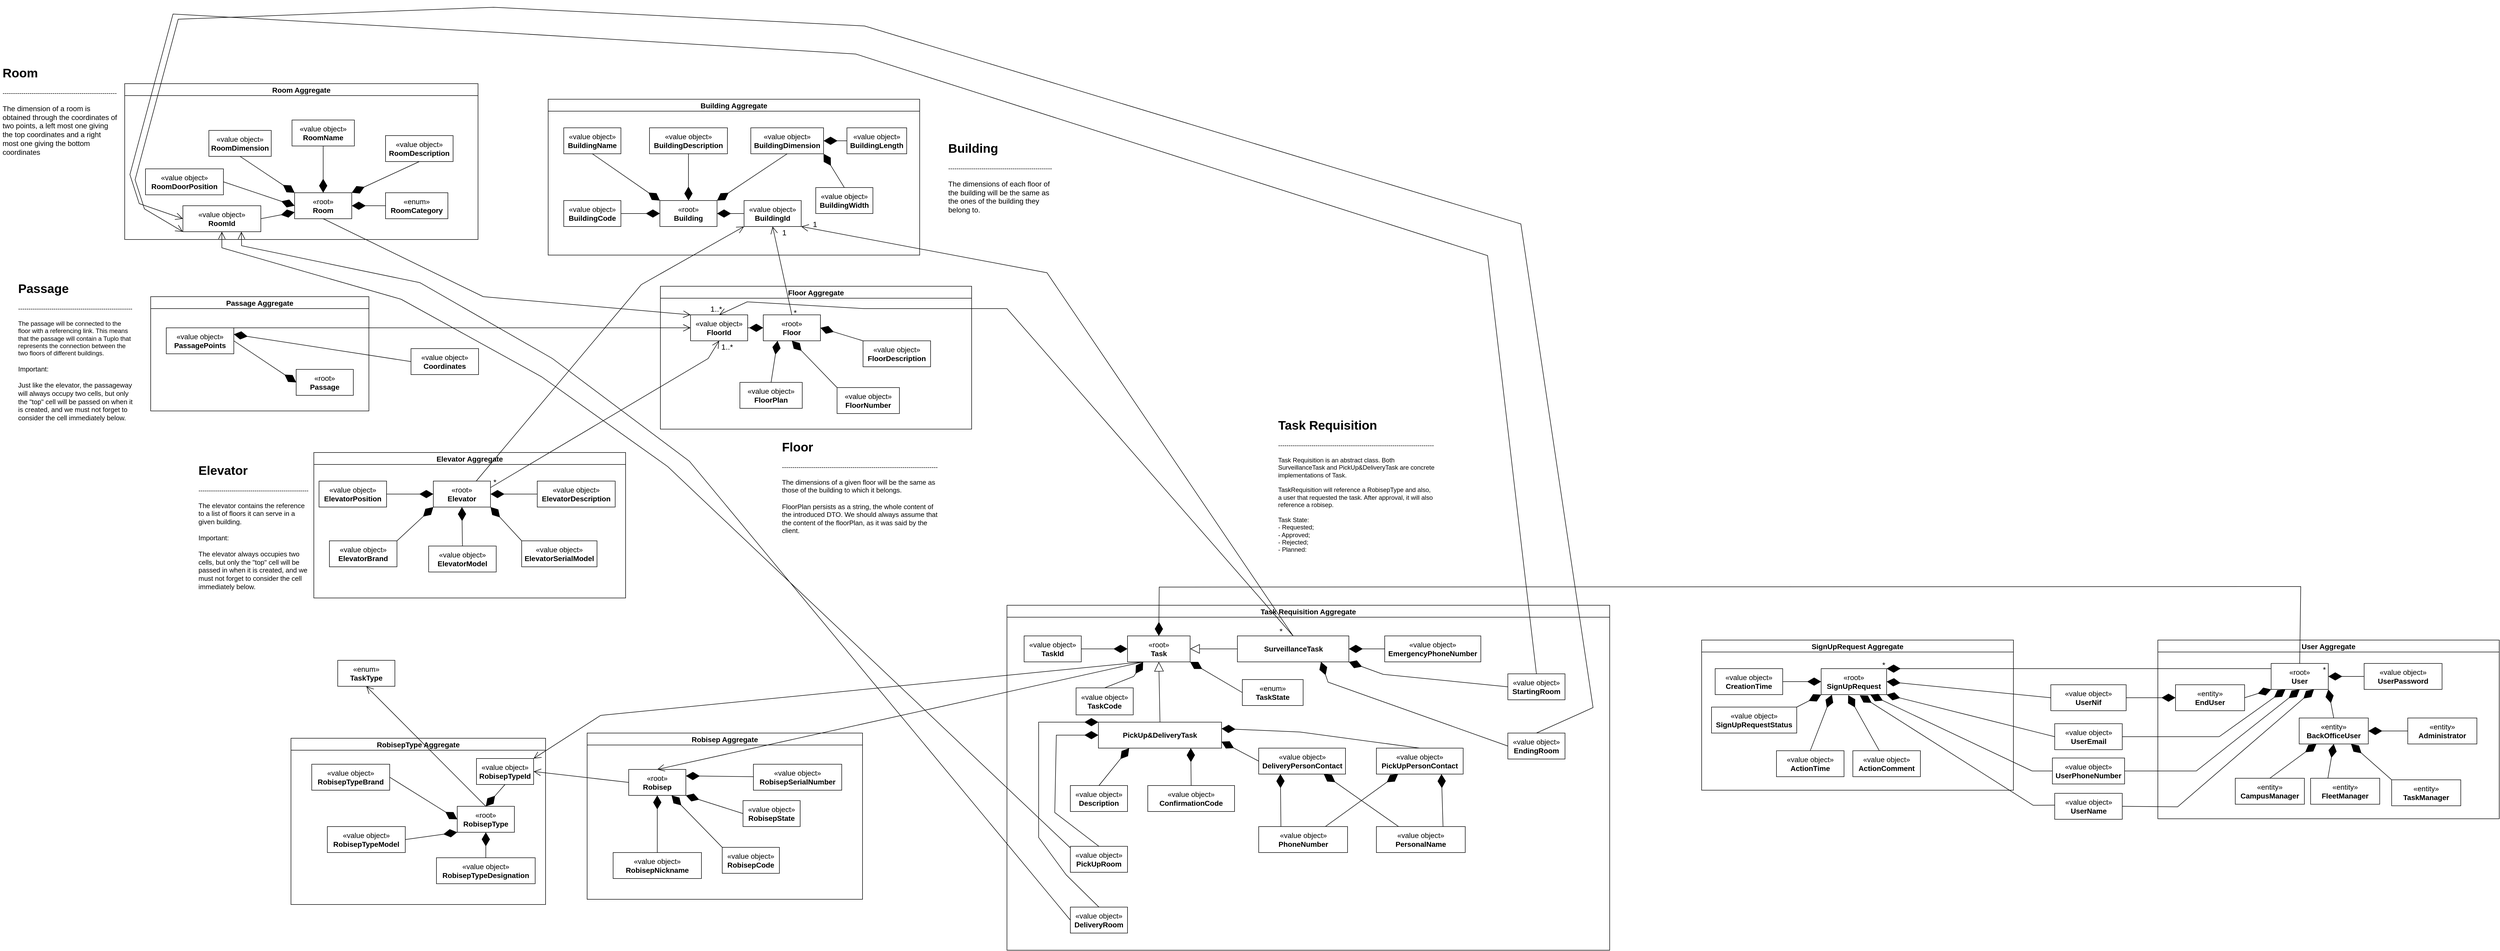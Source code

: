 <mxfile version="22.1.16" type="device">
  <diagram name="Página-1" id="__fqqmJgg0QUoztq7i1t">
    <mxGraphModel dx="5389" dy="3792" grid="0" gridSize="10" guides="1" tooltips="1" connect="1" arrows="1" fold="1" page="1" pageScale="1" pageWidth="827" pageHeight="1169" math="0" shadow="0">
      <root>
        <mxCell id="0" />
        <mxCell id="1" parent="0" />
        <mxCell id="39" value="" style="endArrow=open;endFill=1;endSize=12;html=1;rounded=0;entryX=0.5;entryY=0;entryDx=0;entryDy=0;exitX=0.25;exitY=1;exitDx=0;exitDy=0;" parent="1" source="mdq73l0yU8c3zIB04MlP-31" target="tRT_BwYlANOJ4zcpcomv-4" edge="1">
          <mxGeometry width="160" relative="1" as="geometry">
            <mxPoint x="1670.0" y="745" as="sourcePoint" />
            <mxPoint x="1487" y="724" as="targetPoint" />
          </mxGeometry>
        </mxCell>
        <mxCell id="30" value="" style="endArrow=open;endFill=1;endSize=12;html=1;rounded=0;entryX=1;entryY=0;entryDx=0;entryDy=0;exitX=0.25;exitY=1;exitDx=0;exitDy=0;" parent="1" source="mdq73l0yU8c3zIB04MlP-31" target="mdq73l0yU8c3zIB04MlP-55" edge="1">
          <mxGeometry width="160" relative="1" as="geometry">
            <mxPoint x="1670" y="745" as="sourcePoint" />
            <mxPoint x="1487" y="724" as="targetPoint" />
            <Array as="points">
              <mxPoint x="1606" y="606" />
            </Array>
          </mxGeometry>
        </mxCell>
        <mxCell id="mdq73l0yU8c3zIB04MlP-46" value="" style="endArrow=open;endFill=1;endSize=12;html=1;rounded=0;entryX=1;entryY=1;entryDx=0;entryDy=0;exitX=0.5;exitY=0;exitDx=0;exitDy=0;" parent="1" source="mdq73l0yU8c3zIB04MlP-42" target="mdq73l0yU8c3zIB04MlP-49" edge="1">
          <mxGeometry width="160" relative="1" as="geometry">
            <mxPoint x="1995" y="-155" as="sourcePoint" />
            <mxPoint x="1785" y="-325" as="targetPoint" />
            <Array as="points">
              <mxPoint x="2465" y="-246" />
            </Array>
          </mxGeometry>
        </mxCell>
        <mxCell id="mdq73l0yU8c3zIB04MlP-48" value="" style="endArrow=open;endFill=1;endSize=12;html=1;rounded=0;entryX=0.5;entryY=0;entryDx=0;entryDy=0;exitX=0.5;exitY=0;exitDx=0;exitDy=0;" parent="1" source="mdq73l0yU8c3zIB04MlP-42" target="mdq73l0yU8c3zIB04MlP-51" edge="1">
          <mxGeometry width="160" relative="1" as="geometry">
            <mxPoint x="2861" y="474" as="sourcePoint" />
            <mxPoint x="1840" y="-350" as="targetPoint" />
            <Array as="points">
              <mxPoint x="2388" y="-177" />
              <mxPoint x="2112" y="-177" />
              <mxPoint x="1888" y="-190" />
            </Array>
          </mxGeometry>
        </mxCell>
        <mxCell id="E2vRVtBwNzvWRKChHQ0j-1" value="" style="endArrow=open;endFill=1;endSize=12;html=1;rounded=0;exitX=0.5;exitY=0;exitDx=0;exitDy=0;entryX=0.5;entryY=1;entryDx=0;entryDy=0;" parent="1" source="E2vRVtBwNzvWRKChHQ0j-60" target="tRT_BwYlANOJ4zcpcomv-17" edge="1">
          <mxGeometry width="160" relative="1" as="geometry">
            <mxPoint x="1460" y="480" as="sourcePoint" />
            <mxPoint x="1210" y="580" as="targetPoint" />
          </mxGeometry>
        </mxCell>
        <mxCell id="E2vRVtBwNzvWRKChHQ0j-2" value="" style="endArrow=open;endFill=1;endSize=12;html=1;rounded=0;entryX=0;entryY=0;entryDx=0;entryDy=0;exitX=0.5;exitY=1;exitDx=0;exitDy=0;" parent="1" source="E2vRVtBwNzvWRKChHQ0j-34" target="mdq73l0yU8c3zIB04MlP-51" edge="1">
          <mxGeometry width="160" relative="1" as="geometry">
            <mxPoint x="1785" y="-190" as="sourcePoint" />
            <mxPoint x="1785" y="-325" as="targetPoint" />
            <Array as="points">
              <mxPoint x="1380" y="-200" />
            </Array>
          </mxGeometry>
        </mxCell>
        <mxCell id="E2vRVtBwNzvWRKChHQ0j-3" value="&lt;h1&gt;Floor&lt;/h1&gt;&lt;div&gt;---------------------------------------------------------------------------&lt;/div&gt;&lt;div&gt;&lt;br&gt;&lt;/div&gt;&lt;div style=&quot;font-size: 13px;&quot;&gt;&lt;div&gt;The dimensions of a given floor will be the same as those of the building to which it belongs.&lt;/div&gt;&lt;div&gt;&lt;br&gt;&lt;/div&gt;&lt;div&gt;FloorPlan persists as a string, the whole content of the introduced DTO. We should always assume that the content of the floorPlan, as it was said by the client.&lt;/div&gt;&lt;/div&gt;" style="text;html=1;strokeColor=none;fillColor=none;spacing=5;spacingTop=-20;whiteSpace=wrap;overflow=hidden;rounded=0;" parent="1" vertex="1">
          <mxGeometry x="1950" y="70" width="310" height="225" as="geometry" />
        </mxCell>
        <mxCell id="E2vRVtBwNzvWRKChHQ0j-4" value="Building Aggregate" style="swimlane;fontSize=14;fillColor=none;" parent="1" vertex="1">
          <mxGeometry x="1505" y="-580" width="715" height="300" as="geometry">
            <mxRectangle x="1475" y="-1050" width="160" height="30" as="alternateBounds" />
          </mxGeometry>
        </mxCell>
        <mxCell id="E2vRVtBwNzvWRKChHQ0j-5" value="&lt;font style=&quot;font-size: 14px;&quot;&gt;«root»&lt;br&gt;&lt;b&gt;Building&lt;/b&gt;&lt;br&gt;&lt;/font&gt;" style="html=1;whiteSpace=wrap;fillColor=none;" parent="E2vRVtBwNzvWRKChHQ0j-4" vertex="1">
          <mxGeometry x="215" y="195" width="110" height="50" as="geometry" />
        </mxCell>
        <mxCell id="E2vRVtBwNzvWRKChHQ0j-6" value="&lt;font style=&quot;font-size: 14px;&quot;&gt;«value object»&lt;br&gt;&lt;b&gt;BuildingName&lt;/b&gt;&lt;br&gt;&lt;/font&gt;" style="html=1;whiteSpace=wrap;fillColor=none;" parent="E2vRVtBwNzvWRKChHQ0j-4" vertex="1">
          <mxGeometry x="30" y="55" width="110" height="50" as="geometry" />
        </mxCell>
        <mxCell id="E2vRVtBwNzvWRKChHQ0j-7" value="&lt;font style=&quot;font-size: 14px;&quot;&gt;«value object»&lt;br&gt;&lt;b&gt;BuildingDescription&lt;/b&gt;&lt;br&gt;&lt;/font&gt;" style="html=1;whiteSpace=wrap;fillColor=none;" parent="E2vRVtBwNzvWRKChHQ0j-4" vertex="1">
          <mxGeometry x="195" y="55" width="150" height="50" as="geometry" />
        </mxCell>
        <mxCell id="E2vRVtBwNzvWRKChHQ0j-8" value="&lt;font style=&quot;font-size: 14px;&quot;&gt;«value object»&lt;br&gt;&lt;b&gt;BuildingDimension&lt;/b&gt;&lt;br&gt;&lt;/font&gt;" style="html=1;whiteSpace=wrap;fillColor=none;" parent="E2vRVtBwNzvWRKChHQ0j-4" vertex="1">
          <mxGeometry x="390" y="55" width="140" height="50" as="geometry" />
        </mxCell>
        <mxCell id="E2vRVtBwNzvWRKChHQ0j-9" value="" style="endArrow=diamondThin;endFill=1;endSize=24;html=1;rounded=0;exitX=0.5;exitY=1;exitDx=0;exitDy=0;entryX=0;entryY=0;entryDx=0;entryDy=0;" parent="E2vRVtBwNzvWRKChHQ0j-4" source="E2vRVtBwNzvWRKChHQ0j-6" target="E2vRVtBwNzvWRKChHQ0j-5" edge="1">
          <mxGeometry width="160" relative="1" as="geometry">
            <mxPoint x="280" y="515" as="sourcePoint" />
            <mxPoint x="280" y="455" as="targetPoint" />
          </mxGeometry>
        </mxCell>
        <mxCell id="E2vRVtBwNzvWRKChHQ0j-10" value="" style="endArrow=diamondThin;endFill=1;endSize=24;html=1;rounded=0;exitX=0.5;exitY=1;exitDx=0;exitDy=0;entryX=1;entryY=0;entryDx=0;entryDy=0;" parent="E2vRVtBwNzvWRKChHQ0j-4" source="E2vRVtBwNzvWRKChHQ0j-8" target="E2vRVtBwNzvWRKChHQ0j-5" edge="1">
          <mxGeometry width="160" relative="1" as="geometry">
            <mxPoint x="95" y="115" as="sourcePoint" />
            <mxPoint x="225" y="205" as="targetPoint" />
          </mxGeometry>
        </mxCell>
        <mxCell id="E2vRVtBwNzvWRKChHQ0j-11" value="" style="endArrow=diamondThin;endFill=1;endSize=24;html=1;rounded=0;exitX=0.5;exitY=1;exitDx=0;exitDy=0;entryX=0.5;entryY=0;entryDx=0;entryDy=0;" parent="E2vRVtBwNzvWRKChHQ0j-4" source="E2vRVtBwNzvWRKChHQ0j-7" target="E2vRVtBwNzvWRKChHQ0j-5" edge="1">
          <mxGeometry width="160" relative="1" as="geometry">
            <mxPoint x="455" y="115" as="sourcePoint" />
            <mxPoint x="335" y="205" as="targetPoint" />
          </mxGeometry>
        </mxCell>
        <mxCell id="E2vRVtBwNzvWRKChHQ0j-12" value="&lt;font style=&quot;font-size: 14px;&quot;&gt;«value object»&lt;br&gt;&lt;b&gt;BuildingLength&lt;/b&gt;&lt;br&gt;&lt;/font&gt;" style="html=1;whiteSpace=wrap;fillColor=none;" parent="E2vRVtBwNzvWRKChHQ0j-4" vertex="1">
          <mxGeometry x="575" y="55" width="115" height="50" as="geometry" />
        </mxCell>
        <mxCell id="E2vRVtBwNzvWRKChHQ0j-13" value="&lt;font style=&quot;font-size: 14px;&quot;&gt;«value object»&lt;br&gt;&lt;b&gt;BuildingWidth&lt;/b&gt;&lt;br&gt;&lt;/font&gt;" style="html=1;whiteSpace=wrap;fillColor=none;" parent="E2vRVtBwNzvWRKChHQ0j-4" vertex="1">
          <mxGeometry x="515" y="170" width="110" height="50" as="geometry" />
        </mxCell>
        <mxCell id="E2vRVtBwNzvWRKChHQ0j-14" value="" style="endArrow=diamondThin;endFill=1;endSize=24;html=1;rounded=0;exitX=0;exitY=0.5;exitDx=0;exitDy=0;entryX=1;entryY=0.5;entryDx=0;entryDy=0;" parent="E2vRVtBwNzvWRKChHQ0j-4" source="E2vRVtBwNzvWRKChHQ0j-12" target="E2vRVtBwNzvWRKChHQ0j-8" edge="1">
          <mxGeometry width="160" relative="1" as="geometry">
            <mxPoint x="445" y="170.0" as="sourcePoint" />
            <mxPoint x="545" y="100" as="targetPoint" />
          </mxGeometry>
        </mxCell>
        <mxCell id="E2vRVtBwNzvWRKChHQ0j-15" value="&lt;font style=&quot;font-size: 14px;&quot;&gt;«value object»&lt;br&gt;&lt;b&gt;BuildingCode&lt;/b&gt;&lt;br&gt;&lt;/font&gt;" style="html=1;whiteSpace=wrap;fillColor=none;" parent="E2vRVtBwNzvWRKChHQ0j-4" vertex="1">
          <mxGeometry x="30" y="195" width="110" height="50" as="geometry" />
        </mxCell>
        <mxCell id="E2vRVtBwNzvWRKChHQ0j-16" value="" style="endArrow=diamondThin;endFill=1;endSize=24;html=1;rounded=0;entryX=0;entryY=0.5;entryDx=0;entryDy=0;exitX=1;exitY=0.5;exitDx=0;exitDy=0;" parent="E2vRVtBwNzvWRKChHQ0j-4" source="E2vRVtBwNzvWRKChHQ0j-15" target="E2vRVtBwNzvWRKChHQ0j-5" edge="1">
          <mxGeometry width="160" relative="1" as="geometry">
            <mxPoint x="155" y="230" as="sourcePoint" />
            <mxPoint x="225" y="205" as="targetPoint" />
          </mxGeometry>
        </mxCell>
        <mxCell id="E2vRVtBwNzvWRKChHQ0j-94" value="" style="endArrow=diamondThin;endFill=1;endSize=24;html=1;rounded=0;exitX=0.5;exitY=0;exitDx=0;exitDy=0;entryX=1;entryY=1;entryDx=0;entryDy=0;" parent="E2vRVtBwNzvWRKChHQ0j-4" source="E2vRVtBwNzvWRKChHQ0j-13" target="E2vRVtBwNzvWRKChHQ0j-8" edge="1">
          <mxGeometry width="160" relative="1" as="geometry">
            <mxPoint x="585" y="90" as="sourcePoint" />
            <mxPoint x="540" y="90" as="targetPoint" />
          </mxGeometry>
        </mxCell>
        <mxCell id="mdq73l0yU8c3zIB04MlP-49" value="&lt;font style=&quot;font-size: 14px;&quot;&gt;«value object»&lt;br&gt;&lt;b&gt;BuildingId&lt;/b&gt;&lt;br&gt;&lt;/font&gt;" style="html=1;whiteSpace=wrap;fillColor=none;" parent="E2vRVtBwNzvWRKChHQ0j-4" vertex="1">
          <mxGeometry x="377" y="195" width="110" height="50" as="geometry" />
        </mxCell>
        <mxCell id="mdq73l0yU8c3zIB04MlP-50" value="" style="endArrow=diamondThin;endFill=1;endSize=24;html=1;rounded=0;entryX=1;entryY=0.5;entryDx=0;entryDy=0;exitX=0;exitY=0.5;exitDx=0;exitDy=0;" parent="E2vRVtBwNzvWRKChHQ0j-4" source="mdq73l0yU8c3zIB04MlP-49" target="E2vRVtBwNzvWRKChHQ0j-5" edge="1">
          <mxGeometry width="160" relative="1" as="geometry">
            <mxPoint x="150" y="230" as="sourcePoint" />
            <mxPoint x="225" y="230" as="targetPoint" />
          </mxGeometry>
        </mxCell>
        <mxCell id="mdq73l0yU8c3zIB04MlP-84" value="&lt;font style=&quot;font-size: 15px;&quot;&gt;1&lt;/font&gt;" style="text;html=1;align=center;verticalAlign=middle;resizable=0;points=[];autosize=1;strokeColor=none;fillColor=none;" parent="E2vRVtBwNzvWRKChHQ0j-4" vertex="1">
          <mxGeometry x="441" y="241" width="26" height="30" as="geometry" />
        </mxCell>
        <mxCell id="mdq73l0yU8c3zIB04MlP-86" value="&lt;font style=&quot;font-size: 15px;&quot;&gt;1&lt;/font&gt;" style="text;html=1;align=center;verticalAlign=middle;resizable=0;points=[];autosize=1;strokeColor=none;fillColor=none;" parent="E2vRVtBwNzvWRKChHQ0j-4" vertex="1">
          <mxGeometry x="500" y="225" width="26" height="30" as="geometry" />
        </mxCell>
        <mxCell id="E2vRVtBwNzvWRKChHQ0j-18" value="" style="endArrow=open;endFill=1;endSize=12;html=1;rounded=0;entryX=0.5;entryY=1;entryDx=0;entryDy=0;exitX=0.5;exitY=0;exitDx=0;exitDy=0;" parent="1" source="E2vRVtBwNzvWRKChHQ0j-20" target="mdq73l0yU8c3zIB04MlP-49" edge="1">
          <mxGeometry width="160" relative="1" as="geometry">
            <mxPoint x="1600" y="-130" as="sourcePoint" />
            <mxPoint x="1760" y="-130" as="targetPoint" />
          </mxGeometry>
        </mxCell>
        <mxCell id="E2vRVtBwNzvWRKChHQ0j-19" value="Floor Aggregate" style="swimlane;fontSize=14;fillColor=none;" parent="1" vertex="1">
          <mxGeometry x="1721" y="-220" width="599" height="275" as="geometry">
            <mxRectangle x="1450" y="-695" width="140" height="30" as="alternateBounds" />
          </mxGeometry>
        </mxCell>
        <mxCell id="E2vRVtBwNzvWRKChHQ0j-20" value="&lt;font style=&quot;font-size: 14px;&quot;&gt;«root»&lt;br&gt;&lt;b&gt;Floor&lt;/b&gt;&lt;/font&gt;" style="html=1;whiteSpace=wrap;fillColor=none;" parent="E2vRVtBwNzvWRKChHQ0j-19" vertex="1">
          <mxGeometry x="198" y="55" width="110" height="50" as="geometry" />
        </mxCell>
        <mxCell id="E2vRVtBwNzvWRKChHQ0j-21" value="&lt;font style=&quot;font-size: 14px;&quot;&gt;«value object»&lt;br&gt;&lt;b&gt;FloorNumber&lt;/b&gt;&lt;/font&gt;" style="html=1;whiteSpace=wrap;fillColor=none;" parent="E2vRVtBwNzvWRKChHQ0j-19" vertex="1">
          <mxGeometry x="340" y="195" width="120" height="50" as="geometry" />
        </mxCell>
        <mxCell id="E2vRVtBwNzvWRKChHQ0j-22" value="" style="endArrow=diamondThin;endFill=1;endSize=24;html=1;rounded=0;exitX=0;exitY=0;exitDx=0;exitDy=0;entryX=0.5;entryY=1;entryDx=0;entryDy=0;" parent="E2vRVtBwNzvWRKChHQ0j-19" source="E2vRVtBwNzvWRKChHQ0j-21" target="E2vRVtBwNzvWRKChHQ0j-20" edge="1">
          <mxGeometry width="160" relative="1" as="geometry">
            <mxPoint x="60" y="110" as="sourcePoint" />
            <mxPoint x="220" y="110" as="targetPoint" />
            <Array as="points" />
          </mxGeometry>
        </mxCell>
        <mxCell id="E2vRVtBwNzvWRKChHQ0j-23" value="&lt;font style=&quot;font-size: 14px;&quot;&gt;«value object»&lt;br&gt;&lt;b&gt;FloorDescription&lt;/b&gt;&lt;/font&gt;" style="html=1;whiteSpace=wrap;fillColor=none;" parent="E2vRVtBwNzvWRKChHQ0j-19" vertex="1">
          <mxGeometry x="390" y="105" width="130" height="50" as="geometry" />
        </mxCell>
        <mxCell id="E2vRVtBwNzvWRKChHQ0j-24" value="" style="endArrow=diamondThin;endFill=1;endSize=24;html=1;rounded=0;exitX=0;exitY=0;exitDx=0;exitDy=0;entryX=1;entryY=0.5;entryDx=0;entryDy=0;" parent="E2vRVtBwNzvWRKChHQ0j-19" source="E2vRVtBwNzvWRKChHQ0j-23" target="E2vRVtBwNzvWRKChHQ0j-20" edge="1">
          <mxGeometry width="160" relative="1" as="geometry">
            <mxPoint x="105" y="160" as="sourcePoint" />
            <mxPoint x="300" y="75" as="targetPoint" />
          </mxGeometry>
        </mxCell>
        <mxCell id="E2vRVtBwNzvWRKChHQ0j-25" value="&lt;font style=&quot;font-size: 14px;&quot;&gt;«value object»&lt;br&gt;&lt;b&gt;FloorPlan&lt;/b&gt;&lt;/font&gt;" style="html=1;whiteSpace=wrap;fillColor=none;" parent="E2vRVtBwNzvWRKChHQ0j-19" vertex="1">
          <mxGeometry x="153" y="185" width="120" height="50" as="geometry" />
        </mxCell>
        <mxCell id="E2vRVtBwNzvWRKChHQ0j-26" value="" style="endArrow=diamondThin;endFill=1;endSize=24;html=1;rounded=0;exitX=0.5;exitY=0;exitDx=0;exitDy=0;entryX=0.25;entryY=1;entryDx=0;entryDy=0;" parent="E2vRVtBwNzvWRKChHQ0j-19" source="E2vRVtBwNzvWRKChHQ0j-25" target="E2vRVtBwNzvWRKChHQ0j-20" edge="1">
          <mxGeometry width="160" relative="1" as="geometry">
            <mxPoint x="400" y="265" as="sourcePoint" />
            <mxPoint x="225" y="100" as="targetPoint" />
          </mxGeometry>
        </mxCell>
        <mxCell id="mdq73l0yU8c3zIB04MlP-51" value="&lt;font style=&quot;font-size: 14px;&quot;&gt;«value object»&lt;br&gt;&lt;b&gt;FloorId&lt;/b&gt;&lt;/font&gt;" style="html=1;whiteSpace=wrap;fillColor=none;" parent="E2vRVtBwNzvWRKChHQ0j-19" vertex="1">
          <mxGeometry x="58" y="55" width="110" height="50" as="geometry" />
        </mxCell>
        <mxCell id="mdq73l0yU8c3zIB04MlP-54" value="" style="endArrow=diamondThin;endFill=1;endSize=24;html=1;rounded=0;exitX=1;exitY=0.5;exitDx=0;exitDy=0;entryX=0;entryY=0.5;entryDx=0;entryDy=0;" parent="E2vRVtBwNzvWRKChHQ0j-19" source="mdq73l0yU8c3zIB04MlP-51" target="E2vRVtBwNzvWRKChHQ0j-20" edge="1">
          <mxGeometry width="160" relative="1" as="geometry">
            <mxPoint x="223" y="195" as="sourcePoint" />
            <mxPoint x="236" y="115" as="targetPoint" />
          </mxGeometry>
        </mxCell>
        <mxCell id="mdq73l0yU8c3zIB04MlP-80" value="&lt;font style=&quot;font-size: 15px;&quot;&gt;1..*&lt;/font&gt;" style="text;html=1;align=center;verticalAlign=middle;resizable=0;points=[];autosize=1;strokeColor=none;fillColor=none;" parent="E2vRVtBwNzvWRKChHQ0j-19" vertex="1">
          <mxGeometry x="86" y="28" width="41" height="30" as="geometry" />
        </mxCell>
        <mxCell id="mdq73l0yU8c3zIB04MlP-83" value="&lt;font style=&quot;font-size: 15px;&quot;&gt;1..*&lt;/font&gt;" style="text;html=1;align=center;verticalAlign=middle;resizable=0;points=[];autosize=1;strokeColor=none;fillColor=none;" parent="E2vRVtBwNzvWRKChHQ0j-19" vertex="1">
          <mxGeometry x="107" y="101" width="41" height="30" as="geometry" />
        </mxCell>
        <mxCell id="mdq73l0yU8c3zIB04MlP-85" value="&lt;font style=&quot;font-size: 15px;&quot;&gt;*&lt;/font&gt;" style="text;html=1;align=center;verticalAlign=middle;resizable=0;points=[];autosize=1;strokeColor=none;fillColor=none;" parent="E2vRVtBwNzvWRKChHQ0j-19" vertex="1">
          <mxGeometry x="247" y="35" width="24" height="30" as="geometry" />
        </mxCell>
        <mxCell id="E2vRVtBwNzvWRKChHQ0j-33" value="Room Aggregate" style="swimlane;fontSize=14;fillColor=none;" parent="1" vertex="1">
          <mxGeometry x="690" y="-610" width="680" height="300" as="geometry">
            <mxRectangle x="880" y="-630" width="140" height="30" as="alternateBounds" />
          </mxGeometry>
        </mxCell>
        <mxCell id="E2vRVtBwNzvWRKChHQ0j-34" value="&lt;font style=&quot;font-size: 14px;&quot;&gt;«root»&lt;br&gt;&lt;b&gt;Room&lt;/b&gt;&lt;/font&gt;" style="html=1;whiteSpace=wrap;fillColor=none;" parent="E2vRVtBwNzvWRKChHQ0j-33" vertex="1">
          <mxGeometry x="327" y="210" width="110" height="50" as="geometry" />
        </mxCell>
        <mxCell id="E2vRVtBwNzvWRKChHQ0j-35" value="&lt;font style=&quot;font-size: 14px;&quot;&gt;«enum»&lt;br&gt;&lt;b&gt;RoomCategory&lt;/b&gt;&lt;/font&gt;" style="html=1;whiteSpace=wrap;fillColor=none;" parent="E2vRVtBwNzvWRKChHQ0j-33" vertex="1">
          <mxGeometry x="502" y="210" width="120" height="50" as="geometry" />
        </mxCell>
        <mxCell id="E2vRVtBwNzvWRKChHQ0j-36" value="" style="endArrow=diamondThin;endFill=1;endSize=24;html=1;rounded=0;entryX=1;entryY=0.5;entryDx=0;entryDy=0;exitX=0;exitY=0.5;exitDx=0;exitDy=0;" parent="E2vRVtBwNzvWRKChHQ0j-33" source="E2vRVtBwNzvWRKChHQ0j-35" target="E2vRVtBwNzvWRKChHQ0j-34" edge="1">
          <mxGeometry width="160" relative="1" as="geometry">
            <mxPoint x="482" y="220" as="sourcePoint" />
            <mxPoint x="217" y="160" as="targetPoint" />
          </mxGeometry>
        </mxCell>
        <mxCell id="E2vRVtBwNzvWRKChHQ0j-37" value="&lt;font style=&quot;font-size: 14px;&quot;&gt;«value object»&lt;br&gt;&lt;b&gt;RoomName&lt;/b&gt;&lt;br&gt;&lt;/font&gt;" style="html=1;whiteSpace=wrap;fillColor=none;" parent="E2vRVtBwNzvWRKChHQ0j-33" vertex="1">
          <mxGeometry x="322" y="70" width="120" height="50" as="geometry" />
        </mxCell>
        <mxCell id="E2vRVtBwNzvWRKChHQ0j-38" value="" style="endArrow=diamondThin;endFill=1;endSize=24;html=1;rounded=0;exitX=0.5;exitY=1;exitDx=0;exitDy=0;entryX=0.5;entryY=0;entryDx=0;entryDy=0;" parent="E2vRVtBwNzvWRKChHQ0j-33" source="E2vRVtBwNzvWRKChHQ0j-37" target="E2vRVtBwNzvWRKChHQ0j-34" edge="1">
          <mxGeometry width="160" relative="1" as="geometry">
            <mxPoint x="417" y="210" as="sourcePoint" />
            <mxPoint x="417" y="160" as="targetPoint" />
          </mxGeometry>
        </mxCell>
        <mxCell id="E2vRVtBwNzvWRKChHQ0j-39" value="&lt;font style=&quot;font-size: 14px;&quot;&gt;«value object»&lt;br&gt;&lt;b&gt;RoomDescription&lt;/b&gt;&lt;/font&gt;" style="html=1;whiteSpace=wrap;fillColor=none;" parent="E2vRVtBwNzvWRKChHQ0j-33" vertex="1">
          <mxGeometry x="502" y="100" width="130" height="50" as="geometry" />
        </mxCell>
        <mxCell id="E2vRVtBwNzvWRKChHQ0j-40" value="" style="endArrow=diamondThin;endFill=1;endSize=24;html=1;rounded=0;exitX=0.5;exitY=1;exitDx=0;exitDy=0;entryX=1;entryY=0;entryDx=0;entryDy=0;" parent="E2vRVtBwNzvWRKChHQ0j-33" source="E2vRVtBwNzvWRKChHQ0j-39" target="E2vRVtBwNzvWRKChHQ0j-34" edge="1">
          <mxGeometry width="160" relative="1" as="geometry">
            <mxPoint x="172" y="170" as="sourcePoint" />
            <mxPoint x="372" y="140" as="targetPoint" />
          </mxGeometry>
        </mxCell>
        <mxCell id="E2vRVtBwNzvWRKChHQ0j-41" value="&lt;font style=&quot;font-size: 14px;&quot;&gt;«value object»&lt;br&gt;&lt;b&gt;RoomDimension&lt;/b&gt;&lt;br&gt;&lt;/font&gt;" style="html=1;whiteSpace=wrap;fillColor=none;" parent="E2vRVtBwNzvWRKChHQ0j-33" vertex="1">
          <mxGeometry x="162" y="90" width="120" height="50" as="geometry" />
        </mxCell>
        <mxCell id="E2vRVtBwNzvWRKChHQ0j-42" value="" style="endArrow=diamondThin;endFill=1;endSize=24;html=1;rounded=0;exitX=0.5;exitY=1;exitDx=0;exitDy=0;entryX=0;entryY=0;entryDx=0;entryDy=0;" parent="E2vRVtBwNzvWRKChHQ0j-33" source="E2vRVtBwNzvWRKChHQ0j-41" target="E2vRVtBwNzvWRKChHQ0j-34" edge="1">
          <mxGeometry width="160" relative="1" as="geometry">
            <mxPoint x="432" y="120" as="sourcePoint" />
            <mxPoint x="392" y="220" as="targetPoint" />
            <Array as="points" />
          </mxGeometry>
        </mxCell>
        <mxCell id="E2vRVtBwNzvWRKChHQ0j-43" value="&lt;font style=&quot;font-size: 14px;&quot;&gt;«value object»&lt;br&gt;&lt;b&gt;RoomDoorPosition&lt;/b&gt;&lt;br&gt;&lt;/font&gt;" style="html=1;whiteSpace=wrap;fillColor=none;" parent="E2vRVtBwNzvWRKChHQ0j-33" vertex="1">
          <mxGeometry x="40" y="164" width="150" height="50" as="geometry" />
        </mxCell>
        <mxCell id="E2vRVtBwNzvWRKChHQ0j-44" value="" style="endArrow=diamondThin;endFill=1;endSize=24;html=1;rounded=0;exitX=1;exitY=0.5;exitDx=0;exitDy=0;entryX=0;entryY=0.5;entryDx=0;entryDy=0;" parent="E2vRVtBwNzvWRKChHQ0j-33" source="E2vRVtBwNzvWRKChHQ0j-43" target="E2vRVtBwNzvWRKChHQ0j-34" edge="1">
          <mxGeometry width="160" relative="1" as="geometry">
            <mxPoint x="252.0" y="235" as="sourcePoint" />
            <mxPoint x="267" y="290" as="targetPoint" />
            <Array as="points" />
          </mxGeometry>
        </mxCell>
        <mxCell id="mdq73l0yU8c3zIB04MlP-61" value="&lt;font style=&quot;font-size: 14px;&quot;&gt;«value object»&lt;br&gt;&lt;b&gt;RoomId&lt;/b&gt;&lt;br&gt;&lt;/font&gt;" style="html=1;whiteSpace=wrap;fillColor=none;" parent="E2vRVtBwNzvWRKChHQ0j-33" vertex="1">
          <mxGeometry x="112" y="235" width="150" height="50" as="geometry" />
        </mxCell>
        <mxCell id="mdq73l0yU8c3zIB04MlP-62" value="" style="endArrow=diamondThin;endFill=1;endSize=24;html=1;rounded=0;exitX=1;exitY=0.5;exitDx=0;exitDy=0;entryX=0;entryY=0.75;entryDx=0;entryDy=0;" parent="E2vRVtBwNzvWRKChHQ0j-33" source="mdq73l0yU8c3zIB04MlP-61" target="E2vRVtBwNzvWRKChHQ0j-34" edge="1">
          <mxGeometry width="160" relative="1" as="geometry">
            <mxPoint x="200" y="199" as="sourcePoint" />
            <mxPoint x="337" y="245" as="targetPoint" />
            <Array as="points" />
          </mxGeometry>
        </mxCell>
        <mxCell id="E2vRVtBwNzvWRKChHQ0j-45" value="Elevator Aggregate" style="swimlane;fontSize=14;fillColor=none;" parent="1" vertex="1">
          <mxGeometry x="1054" y="100" width="600" height="280" as="geometry">
            <mxRectangle x="880" y="-630" width="140" height="30" as="alternateBounds" />
          </mxGeometry>
        </mxCell>
        <mxCell id="E2vRVtBwNzvWRKChHQ0j-46" value="&lt;font style=&quot;font-size: 14px;&quot;&gt;«root»&lt;br&gt;&lt;b&gt;Elevator&lt;/b&gt;&lt;/font&gt;" style="html=1;whiteSpace=wrap;fillColor=none;" parent="E2vRVtBwNzvWRKChHQ0j-45" vertex="1">
          <mxGeometry x="230" y="55" width="110" height="50" as="geometry" />
        </mxCell>
        <mxCell id="E2vRVtBwNzvWRKChHQ0j-47" value="&lt;font style=&quot;font-size: 14px;&quot;&gt;«value object»&lt;br&gt;&lt;b&gt;ElevatorPosition&lt;/b&gt;&lt;/font&gt;" style="html=1;whiteSpace=wrap;fillColor=none;" parent="E2vRVtBwNzvWRKChHQ0j-45" vertex="1">
          <mxGeometry x="10" y="55" width="130" height="50" as="geometry" />
        </mxCell>
        <mxCell id="E2vRVtBwNzvWRKChHQ0j-48" value="" style="endArrow=diamondThin;endFill=1;endSize=24;html=1;rounded=0;exitX=1;exitY=0.5;exitDx=0;exitDy=0;entryX=0;entryY=0.5;entryDx=0;entryDy=0;" parent="E2vRVtBwNzvWRKChHQ0j-45" source="E2vRVtBwNzvWRKChHQ0j-47" target="E2vRVtBwNzvWRKChHQ0j-46" edge="1">
          <mxGeometry width="160" relative="1" as="geometry">
            <mxPoint x="595" y="155" as="sourcePoint" />
            <mxPoint x="200" y="95" as="targetPoint" />
          </mxGeometry>
        </mxCell>
        <mxCell id="3" value="&lt;font style=&quot;font-size: 14px;&quot;&gt;«value object»&lt;br&gt;&lt;b&gt;ElevatorBrand&lt;/b&gt;&lt;/font&gt;" style="html=1;whiteSpace=wrap;fillColor=none;" parent="E2vRVtBwNzvWRKChHQ0j-45" vertex="1">
          <mxGeometry x="30" y="170" width="130" height="50" as="geometry" />
        </mxCell>
        <mxCell id="4" value="&lt;font style=&quot;font-size: 14px;&quot;&gt;«value object»&lt;br&gt;&lt;b&gt;ElevatorModel&lt;/b&gt;&lt;/font&gt;" style="html=1;whiteSpace=wrap;fillColor=none;" parent="E2vRVtBwNzvWRKChHQ0j-45" vertex="1">
          <mxGeometry x="221" y="180" width="130" height="50" as="geometry" />
        </mxCell>
        <mxCell id="5" value="&lt;font style=&quot;font-size: 14px;&quot;&gt;«value object»&lt;br&gt;&lt;b&gt;ElevatorSerialModel&lt;/b&gt;&lt;/font&gt;" style="html=1;whiteSpace=wrap;fillColor=none;" parent="E2vRVtBwNzvWRKChHQ0j-45" vertex="1">
          <mxGeometry x="400" y="170" width="145" height="50" as="geometry" />
        </mxCell>
        <mxCell id="6" value="&lt;font style=&quot;font-size: 14px;&quot;&gt;«value object»&lt;br&gt;&lt;b&gt;ElevatorDescription&lt;/b&gt;&lt;/font&gt;" style="html=1;whiteSpace=wrap;fillColor=none;" parent="E2vRVtBwNzvWRKChHQ0j-45" vertex="1">
          <mxGeometry x="430" y="55" width="150" height="50" as="geometry" />
        </mxCell>
        <mxCell id="7" value="" style="endArrow=diamondThin;endFill=1;endSize=24;html=1;rounded=0;exitX=1;exitY=0;exitDx=0;exitDy=0;entryX=0;entryY=1;entryDx=0;entryDy=0;" parent="E2vRVtBwNzvWRKChHQ0j-45" source="3" target="E2vRVtBwNzvWRKChHQ0j-46" edge="1">
          <mxGeometry width="160" relative="1" as="geometry">
            <mxPoint x="170" y="140" as="sourcePoint" />
            <mxPoint x="260" y="140" as="targetPoint" />
          </mxGeometry>
        </mxCell>
        <mxCell id="8" value="" style="endArrow=diamondThin;endFill=1;endSize=24;html=1;rounded=0;exitX=0.5;exitY=0;exitDx=0;exitDy=0;entryX=0.5;entryY=1;entryDx=0;entryDy=0;" parent="E2vRVtBwNzvWRKChHQ0j-45" source="4" target="E2vRVtBwNzvWRKChHQ0j-46" edge="1">
          <mxGeometry width="160" relative="1" as="geometry">
            <mxPoint x="160" y="100" as="sourcePoint" />
            <mxPoint x="250" y="100" as="targetPoint" />
          </mxGeometry>
        </mxCell>
        <mxCell id="9" value="" style="endArrow=diamondThin;endFill=1;endSize=24;html=1;rounded=0;exitX=0;exitY=0;exitDx=0;exitDy=0;entryX=1;entryY=1;entryDx=0;entryDy=0;" parent="E2vRVtBwNzvWRKChHQ0j-45" source="5" target="E2vRVtBwNzvWRKChHQ0j-46" edge="1">
          <mxGeometry width="160" relative="1" as="geometry">
            <mxPoint x="170" y="110" as="sourcePoint" />
            <mxPoint x="260" y="110" as="targetPoint" />
          </mxGeometry>
        </mxCell>
        <mxCell id="10" value="" style="endArrow=diamondThin;endFill=1;endSize=24;html=1;rounded=0;exitX=0;exitY=0.5;exitDx=0;exitDy=0;entryX=1;entryY=0.5;entryDx=0;entryDy=0;" parent="E2vRVtBwNzvWRKChHQ0j-45" source="6" target="E2vRVtBwNzvWRKChHQ0j-46" edge="1">
          <mxGeometry width="160" relative="1" as="geometry">
            <mxPoint x="180" y="120" as="sourcePoint" />
            <mxPoint x="270" y="120" as="targetPoint" />
          </mxGeometry>
        </mxCell>
        <mxCell id="mdq73l0yU8c3zIB04MlP-82" value="&lt;font style=&quot;font-size: 15px;&quot;&gt;*&lt;/font&gt;" style="text;html=1;align=center;verticalAlign=middle;resizable=0;points=[];autosize=1;strokeColor=none;fillColor=none;" parent="E2vRVtBwNzvWRKChHQ0j-45" vertex="1">
          <mxGeometry x="336" y="41" width="24" height="30" as="geometry" />
        </mxCell>
        <mxCell id="E2vRVtBwNzvWRKChHQ0j-49" value="Passage Aggregate" style="swimlane;fontSize=14;fillColor=none;" parent="1" vertex="1">
          <mxGeometry x="740" y="-200" width="420" height="220" as="geometry">
            <mxRectangle x="880" y="-630" width="140" height="30" as="alternateBounds" />
          </mxGeometry>
        </mxCell>
        <mxCell id="E2vRVtBwNzvWRKChHQ0j-50" value="&lt;font style=&quot;font-size: 14px;&quot;&gt;«root»&lt;br&gt;&lt;b&gt;Passage&lt;/b&gt;&lt;/font&gt;" style="html=1;whiteSpace=wrap;fillColor=none;" parent="E2vRVtBwNzvWRKChHQ0j-49" vertex="1">
          <mxGeometry x="280" y="140" width="110" height="50" as="geometry" />
        </mxCell>
        <mxCell id="E2vRVtBwNzvWRKChHQ0j-51" value="&lt;font style=&quot;font-size: 14px;&quot;&gt;«value object»&lt;br&gt;&lt;b&gt;PassagePoints&lt;/b&gt;&lt;/font&gt;" style="html=1;whiteSpace=wrap;fillColor=none;" parent="E2vRVtBwNzvWRKChHQ0j-49" vertex="1">
          <mxGeometry x="30" y="60" width="130" height="50" as="geometry" />
        </mxCell>
        <mxCell id="E2vRVtBwNzvWRKChHQ0j-52" value="" style="endArrow=diamondThin;endFill=1;endSize=24;html=1;rounded=0;exitX=1;exitY=0.5;exitDx=0;exitDy=0;entryX=0;entryY=0.5;entryDx=0;entryDy=0;" parent="E2vRVtBwNzvWRKChHQ0j-49" source="E2vRVtBwNzvWRKChHQ0j-51" target="E2vRVtBwNzvWRKChHQ0j-50" edge="1">
          <mxGeometry width="160" relative="1" as="geometry">
            <mxPoint x="410" y="375" as="sourcePoint" />
            <mxPoint x="470" y="375" as="targetPoint" />
          </mxGeometry>
        </mxCell>
        <mxCell id="E2vRVtBwNzvWRKChHQ0j-53" value="&lt;h1&gt;Building&lt;/h1&gt;&lt;div&gt;--------------------------------------------------&lt;/div&gt;&lt;div&gt;&lt;br&gt;&lt;/div&gt;&lt;div&gt;&lt;font style=&quot;font-size: 14px;&quot;&gt;The dimensions of each floor of the building will be the same as the ones of the building they belong to.&lt;/font&gt;&lt;/div&gt;" style="text;html=1;strokeColor=none;fillColor=none;spacing=5;spacingTop=-20;whiteSpace=wrap;overflow=hidden;rounded=0;" parent="1" vertex="1">
          <mxGeometry x="2270" y="-505" width="221" height="150" as="geometry" />
        </mxCell>
        <mxCell id="E2vRVtBwNzvWRKChHQ0j-55" value="&lt;h1&gt;Passage&lt;/h1&gt;&lt;div&gt;-------------------------------------------------------&lt;/div&gt;&lt;div&gt;&lt;br&gt;&lt;/div&gt;&lt;div style=&quot;&quot;&gt;&lt;div style=&quot;&quot;&gt;The passage will be connected to the floor with a referencing link. This means that the passage will contain a Tuplo that represents the connection between the two floors of different buildings.&lt;/div&gt;&lt;div style=&quot;&quot;&gt;&lt;span style=&quot;font-size: 13px;&quot;&gt;&lt;br&gt;&lt;/span&gt;&lt;/div&gt;&lt;div style=&quot;&quot;&gt;&lt;span style=&quot;font-size: 13px;&quot;&gt;Important:&lt;/span&gt;&lt;/div&gt;&lt;div style=&quot;&quot;&gt;&lt;span style=&quot;font-size: 13px;&quot;&gt;&lt;br&gt;&lt;/span&gt;&lt;/div&gt;&lt;div style=&quot;&quot;&gt;&lt;span style=&quot;font-size: 13px;&quot;&gt;Just like the elevator, the passageway will always occupy two cells, but only the &quot;top&quot; cell will be passed on when it is created, and we must not forget to consider the cell immediately below.&lt;/span&gt;&lt;/div&gt;&lt;/div&gt;&lt;div style=&quot;font-size: 13px;&quot;&gt;&lt;font style=&quot;font-size: 13px;&quot;&gt;&lt;div style=&quot;font-size: 14px;&quot;&gt;&lt;br style=&quot;font-size: 12px;&quot;&gt;&lt;/div&gt;&lt;/font&gt;&lt;/div&gt;" style="text;html=1;strokeColor=none;fillColor=none;spacing=5;spacingTop=-20;whiteSpace=wrap;overflow=hidden;rounded=0;" parent="1" vertex="1">
          <mxGeometry x="480" y="-235" width="230" height="350" as="geometry" />
        </mxCell>
        <mxCell id="E2vRVtBwNzvWRKChHQ0j-56" value="&lt;h1&gt;Elevator&lt;/h1&gt;&lt;div&gt;-----------------------------------------------------&lt;/div&gt;&lt;div&gt;&lt;br&gt;&lt;/div&gt;&lt;div style=&quot;font-size: 13px;&quot;&gt;&lt;div style=&quot;&quot;&gt;&lt;font style=&quot;font-size: 13px;&quot;&gt;The elevator contains the reference to a list of floors it can serve in a given building.&amp;nbsp;&lt;/font&gt;&lt;/div&gt;&lt;div style=&quot;&quot;&gt;&lt;font style=&quot;font-size: 13px;&quot;&gt;&lt;br&gt;&lt;/font&gt;&lt;/div&gt;&lt;div style=&quot;&quot;&gt;&lt;font style=&quot;font-size: 13px;&quot;&gt;Important:&lt;/font&gt;&lt;/div&gt;&lt;div style=&quot;&quot;&gt;&lt;font style=&quot;font-size: 13px;&quot;&gt;&lt;br&gt;&lt;/font&gt;&lt;/div&gt;&lt;div style=&quot;&quot;&gt;&lt;font style=&quot;font-size: 13px;&quot;&gt;The elevator always occupies two cells, but only the &quot;top&quot; cell will be passed in when it is created, and we must not forget to consider the cell immediately below.&lt;/font&gt;&lt;/div&gt;&lt;/div&gt;&lt;div style=&quot;font-size: 13px;&quot;&gt;&lt;br&gt;&lt;/div&gt;" style="text;html=1;strokeColor=none;fillColor=none;spacing=5;spacingTop=-20;whiteSpace=wrap;overflow=hidden;rounded=0;" parent="1" vertex="1">
          <mxGeometry x="827" y="115" width="220" height="265" as="geometry" />
        </mxCell>
        <mxCell id="E2vRVtBwNzvWRKChHQ0j-57" value="" style="endArrow=open;endFill=1;endSize=12;html=1;rounded=0;entryX=0.5;entryY=1;entryDx=0;entryDy=0;exitX=1;exitY=0.25;exitDx=0;exitDy=0;" parent="1" source="E2vRVtBwNzvWRKChHQ0j-46" target="mdq73l0yU8c3zIB04MlP-51" edge="1">
          <mxGeometry width="160" relative="1" as="geometry">
            <mxPoint x="1705" y="-160" as="sourcePoint" />
            <mxPoint x="1785" y="-325" as="targetPoint" />
            <Array as="points">
              <mxPoint x="1813" y="-81" />
            </Array>
          </mxGeometry>
        </mxCell>
        <mxCell id="E2vRVtBwNzvWRKChHQ0j-58" value="&lt;h1&gt;Room&lt;/h1&gt;&lt;div&gt;-------------------------------------------------------&lt;/div&gt;&lt;div&gt;&lt;br&gt;&lt;/div&gt;&lt;div&gt;&lt;span style=&quot;font-size: 14px;&quot;&gt;The dimension of a room is obtained through the coordinates of two points, a left most one giving the top coordinates and a right most one giving the bottom coordinates&amp;nbsp;&amp;nbsp;&lt;/span&gt;&lt;/div&gt;" style="text;html=1;strokeColor=none;fillColor=none;spacing=5;spacingTop=-20;whiteSpace=wrap;overflow=hidden;rounded=0;" parent="1" vertex="1">
          <mxGeometry x="450" y="-650" width="230" height="190" as="geometry" />
        </mxCell>
        <mxCell id="E2vRVtBwNzvWRKChHQ0j-59" value="RobisepType Aggregate" style="swimlane;fontSize=14;fillColor=none;" parent="1" vertex="1">
          <mxGeometry x="1010" y="650" width="490" height="320" as="geometry">
            <mxRectangle x="1475" y="-1050" width="160" height="30" as="alternateBounds" />
          </mxGeometry>
        </mxCell>
        <mxCell id="E2vRVtBwNzvWRKChHQ0j-60" value="&lt;font style=&quot;font-size: 14px;&quot;&gt;«root»&lt;br&gt;&lt;b&gt;RobisepType&lt;/b&gt;&lt;/font&gt;" style="html=1;whiteSpace=wrap;fillColor=none;" parent="E2vRVtBwNzvWRKChHQ0j-59" vertex="1">
          <mxGeometry x="320" y="131" width="110" height="50" as="geometry" />
        </mxCell>
        <mxCell id="E2vRVtBwNzvWRKChHQ0j-62" value="&lt;font style=&quot;font-size: 14px;&quot;&gt;«value object»&lt;br&gt;&lt;b&gt;RobisepType&lt;/b&gt;&lt;b&gt;Designation&lt;/b&gt;&lt;br&gt;&lt;/font&gt;" style="html=1;whiteSpace=wrap;fillColor=none;" parent="E2vRVtBwNzvWRKChHQ0j-59" vertex="1">
          <mxGeometry x="280" y="230" width="190" height="50" as="geometry" />
        </mxCell>
        <mxCell id="E2vRVtBwNzvWRKChHQ0j-63" value="&lt;font style=&quot;font-size: 14px;&quot;&gt;«value object»&lt;br&gt;&lt;b&gt;RobisepType&lt;/b&gt;&lt;b&gt;Brand&lt;/b&gt;&lt;br&gt;&lt;/font&gt;" style="html=1;whiteSpace=wrap;fillColor=none;" parent="E2vRVtBwNzvWRKChHQ0j-59" vertex="1">
          <mxGeometry x="40" y="50" width="150" height="50" as="geometry" />
        </mxCell>
        <mxCell id="E2vRVtBwNzvWRKChHQ0j-65" value="" style="endArrow=diamondThin;endFill=1;endSize=24;html=1;rounded=0;exitX=1;exitY=0.5;exitDx=0;exitDy=0;entryX=0;entryY=0.5;entryDx=0;entryDy=0;" parent="E2vRVtBwNzvWRKChHQ0j-59" source="E2vRVtBwNzvWRKChHQ0j-63" target="E2vRVtBwNzvWRKChHQ0j-60" edge="1">
          <mxGeometry width="160" relative="1" as="geometry">
            <mxPoint x="90" y="115" as="sourcePoint" />
            <mxPoint x="120" y="110" as="targetPoint" />
          </mxGeometry>
        </mxCell>
        <mxCell id="E2vRVtBwNzvWRKChHQ0j-66" value="" style="endArrow=diamondThin;endFill=1;endSize=24;html=1;rounded=0;entryX=0.5;entryY=1;entryDx=0;entryDy=0;exitX=0.5;exitY=0;exitDx=0;exitDy=0;" parent="E2vRVtBwNzvWRKChHQ0j-59" source="E2vRVtBwNzvWRKChHQ0j-62" target="E2vRVtBwNzvWRKChHQ0j-60" edge="1">
          <mxGeometry width="160" relative="1" as="geometry">
            <mxPoint x="140" y="130" as="sourcePoint" />
            <mxPoint x="203" y="250" as="targetPoint" />
            <Array as="points" />
          </mxGeometry>
        </mxCell>
        <mxCell id="tRT_BwYlANOJ4zcpcomv-1" value="&lt;font style=&quot;font-size: 14px;&quot;&gt;«value object»&lt;br&gt;&lt;b&gt;RobisepTypeModel&lt;/b&gt;&lt;br&gt;&lt;/font&gt;" style="html=1;whiteSpace=wrap;fillColor=none;" parent="E2vRVtBwNzvWRKChHQ0j-59" vertex="1">
          <mxGeometry x="70" y="170" width="150" height="50" as="geometry" />
        </mxCell>
        <mxCell id="tRT_BwYlANOJ4zcpcomv-2" value="" style="endArrow=diamondThin;endFill=1;endSize=24;html=1;rounded=0;exitX=1;exitY=0.5;exitDx=0;exitDy=0;entryX=0;entryY=1;entryDx=0;entryDy=0;" parent="E2vRVtBwNzvWRKChHQ0j-59" source="tRT_BwYlANOJ4zcpcomv-1" target="E2vRVtBwNzvWRKChHQ0j-60" edge="1">
          <mxGeometry width="160" relative="1" as="geometry">
            <mxPoint x="110" y="125" as="sourcePoint" />
            <mxPoint x="160" y="95" as="targetPoint" />
          </mxGeometry>
        </mxCell>
        <mxCell id="mdq73l0yU8c3zIB04MlP-55" value="&lt;font style=&quot;font-size: 14px;&quot;&gt;«value object»&lt;br&gt;&lt;b&gt;RobisepTypeId&lt;/b&gt;&lt;/font&gt;" style="html=1;whiteSpace=wrap;fillColor=none;" parent="E2vRVtBwNzvWRKChHQ0j-59" vertex="1">
          <mxGeometry x="357" y="39" width="110" height="50" as="geometry" />
        </mxCell>
        <mxCell id="mdq73l0yU8c3zIB04MlP-57" value="" style="endArrow=diamondThin;endFill=1;endSize=24;html=1;rounded=0;exitX=0.5;exitY=1;exitDx=0;exitDy=0;entryX=0.5;entryY=0;entryDx=0;entryDy=0;" parent="E2vRVtBwNzvWRKChHQ0j-59" source="mdq73l0yU8c3zIB04MlP-55" target="E2vRVtBwNzvWRKChHQ0j-60" edge="1">
          <mxGeometry width="160" relative="1" as="geometry">
            <mxPoint x="200" y="85" as="sourcePoint" />
            <mxPoint x="330" y="166" as="targetPoint" />
          </mxGeometry>
        </mxCell>
        <mxCell id="tRT_BwYlANOJ4zcpcomv-3" value="Robisep Aggregate" style="swimlane;fontSize=14;fillColor=none;" parent="1" vertex="1">
          <mxGeometry x="1580" y="640" width="530" height="320" as="geometry">
            <mxRectangle x="1475" y="-1050" width="160" height="30" as="alternateBounds" />
          </mxGeometry>
        </mxCell>
        <mxCell id="tRT_BwYlANOJ4zcpcomv-4" value="&lt;font style=&quot;font-size: 14px;&quot;&gt;«root»&lt;br&gt;&lt;b&gt;Robisep&lt;/b&gt;&lt;/font&gt;" style="html=1;whiteSpace=wrap;fillColor=none;" parent="tRT_BwYlANOJ4zcpcomv-3" vertex="1">
          <mxGeometry x="80" y="70" width="110" height="50" as="geometry" />
        </mxCell>
        <mxCell id="tRT_BwYlANOJ4zcpcomv-6" value="&lt;font style=&quot;font-size: 14px;&quot;&gt;«value object»&lt;br&gt;&lt;b&gt;RobisepNickname&lt;/b&gt;&lt;br&gt;&lt;/font&gt;" style="html=1;whiteSpace=wrap;fillColor=none;" parent="tRT_BwYlANOJ4zcpcomv-3" vertex="1">
          <mxGeometry x="50" y="230" width="170" height="50" as="geometry" />
        </mxCell>
        <mxCell id="tRT_BwYlANOJ4zcpcomv-8" value="&lt;font style=&quot;font-size: 14px;&quot;&gt;«value object»&lt;br&gt;&lt;b&gt;Robisep&lt;/b&gt;&lt;b&gt;State&lt;/b&gt;&lt;/font&gt;" style="html=1;whiteSpace=wrap;fillColor=none;" parent="tRT_BwYlANOJ4zcpcomv-3" vertex="1">
          <mxGeometry x="300" y="130" width="110" height="50" as="geometry" />
        </mxCell>
        <mxCell id="tRT_BwYlANOJ4zcpcomv-10" value="" style="endArrow=diamondThin;endFill=1;endSize=24;html=1;rounded=0;entryX=0.5;entryY=1;entryDx=0;entryDy=0;exitX=0.5;exitY=0;exitDx=0;exitDy=0;" parent="tRT_BwYlANOJ4zcpcomv-3" source="tRT_BwYlANOJ4zcpcomv-6" target="tRT_BwYlANOJ4zcpcomv-4" edge="1">
          <mxGeometry width="160" relative="1" as="geometry">
            <mxPoint x="50" y="130" as="sourcePoint" />
            <mxPoint x="113" y="250" as="targetPoint" />
            <Array as="points" />
          </mxGeometry>
        </mxCell>
        <mxCell id="tRT_BwYlANOJ4zcpcomv-11" value="" style="endArrow=diamondThin;endFill=1;endSize=24;html=1;rounded=0;entryX=1;entryY=1;entryDx=0;entryDy=0;exitX=0;exitY=0.5;exitDx=0;exitDy=0;" parent="tRT_BwYlANOJ4zcpcomv-3" source="tRT_BwYlANOJ4zcpcomv-8" target="tRT_BwYlANOJ4zcpcomv-4" edge="1">
          <mxGeometry width="160" relative="1" as="geometry">
            <mxPoint x="-35" y="205" as="sourcePoint" />
            <mxPoint x="85" y="275" as="targetPoint" />
            <Array as="points" />
          </mxGeometry>
        </mxCell>
        <mxCell id="E2vRVtBwNzvWRKChHQ0j-61" value="&lt;font style=&quot;font-size: 14px;&quot;&gt;«value object»&lt;br&gt;&lt;b&gt;Robisep&lt;/b&gt;&lt;b&gt;SerialNumber&lt;/b&gt;&lt;/font&gt;" style="html=1;whiteSpace=wrap;fillColor=none;" parent="tRT_BwYlANOJ4zcpcomv-3" vertex="1">
          <mxGeometry x="320" y="60" width="170" height="50" as="geometry" />
        </mxCell>
        <mxCell id="E2vRVtBwNzvWRKChHQ0j-68" value="" style="endArrow=diamondThin;endFill=1;endSize=24;html=1;rounded=0;entryX=1;entryY=0.25;entryDx=0;entryDy=0;" parent="tRT_BwYlANOJ4zcpcomv-3" source="E2vRVtBwNzvWRKChHQ0j-61" target="tRT_BwYlANOJ4zcpcomv-4" edge="1">
          <mxGeometry width="160" relative="1" as="geometry">
            <mxPoint x="-295" y="215" as="sourcePoint" />
            <mxPoint x="-380" y="120" as="targetPoint" />
          </mxGeometry>
        </mxCell>
        <mxCell id="gPS-FF-ylwaXxu2iPF3J-1" value="&lt;font style=&quot;font-size: 14px;&quot;&gt;«value object»&lt;br&gt;&lt;b&gt;RobisepCode&lt;/b&gt;&lt;/font&gt;" style="html=1;whiteSpace=wrap;fillColor=none;" parent="tRT_BwYlANOJ4zcpcomv-3" vertex="1">
          <mxGeometry x="260" y="220" width="110" height="50" as="geometry" />
        </mxCell>
        <mxCell id="gPS-FF-ylwaXxu2iPF3J-2" value="" style="endArrow=diamondThin;endFill=1;endSize=24;html=1;rounded=0;entryX=0.75;entryY=1;entryDx=0;entryDy=0;exitX=0;exitY=0;exitDx=0;exitDy=0;" parent="tRT_BwYlANOJ4zcpcomv-3" source="gPS-FF-ylwaXxu2iPF3J-1" target="tRT_BwYlANOJ4zcpcomv-4" edge="1">
          <mxGeometry width="160" relative="1" as="geometry">
            <mxPoint x="290" y="165" as="sourcePoint" />
            <mxPoint x="200" y="130" as="targetPoint" />
            <Array as="points" />
          </mxGeometry>
        </mxCell>
        <mxCell id="tRT_BwYlANOJ4zcpcomv-16" value="" style="endArrow=open;endFill=1;endSize=12;html=1;rounded=0;entryX=1;entryY=0.5;entryDx=0;entryDy=0;exitX=0;exitY=0.5;exitDx=0;exitDy=0;" parent="1" source="tRT_BwYlANOJ4zcpcomv-4" target="mdq73l0yU8c3zIB04MlP-55" edge="1">
          <mxGeometry width="160" relative="1" as="geometry">
            <mxPoint x="1335" y="730" as="sourcePoint" />
            <mxPoint x="1603" y="528" as="targetPoint" />
          </mxGeometry>
        </mxCell>
        <mxCell id="tRT_BwYlANOJ4zcpcomv-17" value="&lt;font style=&quot;font-size: 14px;&quot;&gt;«enum»&lt;br&gt;&lt;b&gt;TaskType&lt;/b&gt;&lt;/font&gt;" style="html=1;whiteSpace=wrap;fillColor=none;" parent="1" vertex="1">
          <mxGeometry x="1100" y="500" width="110" height="50" as="geometry" />
        </mxCell>
        <mxCell id="oEtuZUgNsIsa0HeJ0Ef4-10" value="&lt;font style=&quot;font-size: 14px;&quot;&gt;«value object»&lt;br&gt;&lt;b&gt;Coordinates&lt;/b&gt;&lt;/font&gt;" style="html=1;whiteSpace=wrap;fillColor=none;" parent="1" vertex="1">
          <mxGeometry x="1241" y="-100" width="130" height="50" as="geometry" />
        </mxCell>
        <mxCell id="oEtuZUgNsIsa0HeJ0Ef4-12" value="" style="endArrow=diamondThin;endFill=1;endSize=24;html=1;rounded=0;exitX=0;exitY=0.5;exitDx=0;exitDy=0;entryX=1;entryY=0.25;entryDx=0;entryDy=0;" parent="1" source="oEtuZUgNsIsa0HeJ0Ef4-10" target="E2vRVtBwNzvWRKChHQ0j-51" edge="1">
          <mxGeometry width="160" relative="1" as="geometry">
            <mxPoint x="910" y="-105" as="sourcePoint" />
            <mxPoint x="1030" y="-25" as="targetPoint" />
          </mxGeometry>
        </mxCell>
        <mxCell id="2" value="" style="endArrow=open;endFill=1;endSize=12;html=1;rounded=0;entryX=0;entryY=1;entryDx=0;entryDy=0;exitX=0.75;exitY=0;exitDx=0;exitDy=0;" parent="1" source="E2vRVtBwNzvWRKChHQ0j-46" target="mdq73l0yU8c3zIB04MlP-49" edge="1">
          <mxGeometry width="160" relative="1" as="geometry">
            <mxPoint x="1320" y="50" as="sourcePoint" />
            <mxPoint x="1900" y="-220" as="targetPoint" />
            <Array as="points">
              <mxPoint x="1684" y="-223" />
            </Array>
          </mxGeometry>
        </mxCell>
        <mxCell id="mdq73l0yU8c3zIB04MlP-30" value="Task Requisition Aggregate" style="swimlane;fontSize=14;fillColor=none;" parent="1" vertex="1">
          <mxGeometry x="2388" y="394" width="1160" height="664" as="geometry">
            <mxRectangle x="1475" y="-1050" width="160" height="30" as="alternateBounds" />
          </mxGeometry>
        </mxCell>
        <mxCell id="mdq73l0yU8c3zIB04MlP-31" value="&lt;font style=&quot;font-size: 14px;&quot;&gt;«root»&lt;br&gt;&lt;b&gt;Task&lt;/b&gt;&lt;/font&gt;" style="html=1;whiteSpace=wrap;fillColor=none;" parent="mdq73l0yU8c3zIB04MlP-30" vertex="1">
          <mxGeometry x="232" y="59" width="120.5" height="50" as="geometry" />
        </mxCell>
        <mxCell id="mdq73l0yU8c3zIB04MlP-41" value="&lt;font style=&quot;font-size: 14px;&quot;&gt;&lt;b&gt;PickUp&amp;amp;DeliveryTask&lt;/b&gt;&lt;/font&gt;" style="html=1;whiteSpace=wrap;fillColor=none;" parent="mdq73l0yU8c3zIB04MlP-30" vertex="1">
          <mxGeometry x="176" y="225" width="237" height="50" as="geometry" />
        </mxCell>
        <mxCell id="mdq73l0yU8c3zIB04MlP-42" value="&lt;font style=&quot;font-size: 14px;&quot;&gt;&lt;b&gt;SurveillanceTask&lt;/b&gt;&lt;/font&gt;" style="html=1;whiteSpace=wrap;fillColor=none;" parent="mdq73l0yU8c3zIB04MlP-30" vertex="1">
          <mxGeometry x="443.5" y="59" width="214.5" height="50" as="geometry" />
        </mxCell>
        <mxCell id="mdq73l0yU8c3zIB04MlP-44" value="" style="endArrow=block;endSize=16;endFill=0;html=1;rounded=0;exitX=0.5;exitY=0;exitDx=0;exitDy=0;entryX=0.5;entryY=1;entryDx=0;entryDy=0;" parent="mdq73l0yU8c3zIB04MlP-30" source="mdq73l0yU8c3zIB04MlP-41" target="mdq73l0yU8c3zIB04MlP-31" edge="1">
          <mxGeometry width="160" relative="1" as="geometry">
            <mxPoint x="265.5" y="203" as="sourcePoint" />
            <mxPoint x="631.5" y="129" as="targetPoint" />
          </mxGeometry>
        </mxCell>
        <mxCell id="mdq73l0yU8c3zIB04MlP-45" value="" style="endArrow=block;endSize=16;endFill=0;html=1;rounded=0;exitX=0;exitY=0.5;exitDx=0;exitDy=0;entryX=1;entryY=0.5;entryDx=0;entryDy=0;" parent="mdq73l0yU8c3zIB04MlP-30" source="mdq73l0yU8c3zIB04MlP-42" target="mdq73l0yU8c3zIB04MlP-31" edge="1">
          <mxGeometry width="160" relative="1" as="geometry">
            <mxPoint x="269.5" y="213" as="sourcePoint" />
            <mxPoint x="269.5" y="119" as="targetPoint" />
          </mxGeometry>
        </mxCell>
        <mxCell id="mdq73l0yU8c3zIB04MlP-58" value="&lt;font style=&quot;font-size: 14px;&quot;&gt;«value object»&lt;br&gt;&lt;b&gt;TaskId&lt;/b&gt;&lt;/font&gt;" style="html=1;whiteSpace=wrap;fillColor=none;" parent="mdq73l0yU8c3zIB04MlP-30" vertex="1">
          <mxGeometry x="33" y="59" width="110" height="50" as="geometry" />
        </mxCell>
        <mxCell id="mdq73l0yU8c3zIB04MlP-59" value="" style="endArrow=diamondThin;endFill=1;endSize=24;html=1;rounded=0;entryX=0;entryY=0.5;entryDx=0;entryDy=0;exitX=1;exitY=0.5;exitDx=0;exitDy=0;" parent="mdq73l0yU8c3zIB04MlP-30" source="mdq73l0yU8c3zIB04MlP-58" target="mdq73l0yU8c3zIB04MlP-31" edge="1">
          <mxGeometry width="160" relative="1" as="geometry">
            <mxPoint x="-463" y="332" as="sourcePoint" />
            <mxPoint x="-593" y="331" as="targetPoint" />
          </mxGeometry>
        </mxCell>
        <mxCell id="mdq73l0yU8c3zIB04MlP-63" value="&lt;font style=&quot;font-size: 14px;&quot;&gt;«value object»&lt;br&gt;&lt;b&gt;Description&lt;/b&gt;&lt;/font&gt;" style="html=1;whiteSpace=wrap;fillColor=none;" parent="mdq73l0yU8c3zIB04MlP-30" vertex="1">
          <mxGeometry x="122" y="347" width="110" height="50" as="geometry" />
        </mxCell>
        <mxCell id="mdq73l0yU8c3zIB04MlP-64" value="" style="endArrow=diamondThin;endFill=1;endSize=24;html=1;rounded=0;entryX=0.25;entryY=1;entryDx=0;entryDy=0;exitX=0.5;exitY=0;exitDx=0;exitDy=0;" parent="mdq73l0yU8c3zIB04MlP-30" source="mdq73l0yU8c3zIB04MlP-63" target="mdq73l0yU8c3zIB04MlP-41" edge="1">
          <mxGeometry width="160" relative="1" as="geometry">
            <mxPoint x="153" y="116" as="sourcePoint" />
            <mxPoint x="215" y="116" as="targetPoint" />
          </mxGeometry>
        </mxCell>
        <mxCell id="mdq73l0yU8c3zIB04MlP-65" value="&lt;font style=&quot;font-size: 14px;&quot;&gt;«value object»&lt;br&gt;&lt;b&gt;ConfirmationCode&lt;/b&gt;&lt;/font&gt;" style="html=1;whiteSpace=wrap;fillColor=none;" parent="mdq73l0yU8c3zIB04MlP-30" vertex="1">
          <mxGeometry x="271" y="347" width="167" height="50" as="geometry" />
        </mxCell>
        <mxCell id="mdq73l0yU8c3zIB04MlP-66" value="" style="endArrow=diamondThin;endFill=1;endSize=24;html=1;rounded=0;entryX=0.75;entryY=1;entryDx=0;entryDy=0;exitX=0.5;exitY=0;exitDx=0;exitDy=0;" parent="mdq73l0yU8c3zIB04MlP-30" source="mdq73l0yU8c3zIB04MlP-65" target="mdq73l0yU8c3zIB04MlP-41" edge="1">
          <mxGeometry width="160" relative="1" as="geometry">
            <mxPoint x="194" y="352" as="sourcePoint" />
            <mxPoint x="270" y="285" as="targetPoint" />
          </mxGeometry>
        </mxCell>
        <mxCell id="mdq73l0yU8c3zIB04MlP-67" value="&lt;font style=&quot;font-size: 14px;&quot;&gt;«value object»&lt;br&gt;&lt;b&gt;PersonalName&lt;/b&gt;&lt;br&gt;&lt;/font&gt;" style="html=1;whiteSpace=wrap;fillColor=none;" parent="mdq73l0yU8c3zIB04MlP-30" vertex="1">
          <mxGeometry x="711" y="426" width="171" height="50" as="geometry" />
        </mxCell>
        <mxCell id="mdq73l0yU8c3zIB04MlP-69" value="&lt;font style=&quot;font-size: 14px;&quot;&gt;«value object»&lt;br&gt;&lt;b&gt;PhoneNumber&lt;/b&gt;&lt;br&gt;&lt;/font&gt;" style="html=1;whiteSpace=wrap;fillColor=none;" parent="mdq73l0yU8c3zIB04MlP-30" vertex="1">
          <mxGeometry x="484.5" y="426" width="171" height="50" as="geometry" />
        </mxCell>
        <mxCell id="mdq73l0yU8c3zIB04MlP-73" value="&lt;font style=&quot;font-size: 14px;&quot;&gt;«value object»&lt;br&gt;&lt;b&gt;EmergencyPhoneNumber&lt;/b&gt;&lt;br&gt;&lt;/font&gt;" style="html=1;whiteSpace=wrap;fillColor=none;" parent="mdq73l0yU8c3zIB04MlP-30" vertex="1">
          <mxGeometry x="727" y="59" width="185" height="50" as="geometry" />
        </mxCell>
        <mxCell id="mdq73l0yU8c3zIB04MlP-74" value="" style="endArrow=diamondThin;endFill=1;endSize=24;html=1;rounded=0;entryX=1;entryY=0.5;entryDx=0;entryDy=0;exitX=0;exitY=0.5;exitDx=0;exitDy=0;" parent="mdq73l0yU8c3zIB04MlP-30" source="mdq73l0yU8c3zIB04MlP-73" target="mdq73l0yU8c3zIB04MlP-42" edge="1">
          <mxGeometry width="160" relative="1" as="geometry">
            <mxPoint x="630" y="188" as="sourcePoint" />
            <mxPoint x="353" y="213" as="targetPoint" />
          </mxGeometry>
        </mxCell>
        <mxCell id="mdq73l0yU8c3zIB04MlP-79" value="&lt;span style=&quot;font-size: 15px;&quot;&gt;*&lt;/span&gt;" style="text;html=1;align=center;verticalAlign=middle;resizable=0;points=[];autosize=1;strokeColor=none;fillColor=none;" parent="mdq73l0yU8c3zIB04MlP-30" vertex="1">
          <mxGeometry x="515" y="34" width="24" height="30" as="geometry" />
        </mxCell>
        <mxCell id="13" value="&lt;font style=&quot;font-size: 14px;&quot;&gt;«value object»&lt;br&gt;&lt;b&gt;PickUpPersonContact&lt;/b&gt;&lt;/font&gt;" style="html=1;whiteSpace=wrap;fillColor=none;" parent="mdq73l0yU8c3zIB04MlP-30" vertex="1">
          <mxGeometry x="711" y="275" width="167" height="50" as="geometry" />
        </mxCell>
        <mxCell id="14" value="&lt;font style=&quot;font-size: 14px;&quot;&gt;«value object»&lt;br&gt;&lt;b&gt;DeliveryPersonContact&lt;/b&gt;&lt;/font&gt;" style="html=1;whiteSpace=wrap;fillColor=none;" parent="mdq73l0yU8c3zIB04MlP-30" vertex="1">
          <mxGeometry x="484.5" y="275" width="167" height="50" as="geometry" />
        </mxCell>
        <mxCell id="16" value="" style="endArrow=diamondThin;endFill=1;endSize=24;html=1;rounded=0;entryX=1;entryY=0.75;entryDx=0;entryDy=0;exitX=0;exitY=0.5;exitDx=0;exitDy=0;" parent="mdq73l0yU8c3zIB04MlP-30" source="14" target="mdq73l0yU8c3zIB04MlP-41" edge="1">
          <mxGeometry width="160" relative="1" as="geometry">
            <mxPoint x="667" y="116" as="sourcePoint" />
            <mxPoint x="608.5" y="116" as="targetPoint" />
          </mxGeometry>
        </mxCell>
        <mxCell id="17" value="" style="endArrow=diamondThin;endFill=1;endSize=24;html=1;rounded=0;entryX=1;entryY=0.25;entryDx=0;entryDy=0;exitX=0.5;exitY=0;exitDx=0;exitDy=0;" parent="mdq73l0yU8c3zIB04MlP-30" source="13" target="mdq73l0yU8c3zIB04MlP-41" edge="1">
          <mxGeometry width="160" relative="1" as="geometry">
            <mxPoint x="453.5" y="310" as="sourcePoint" />
            <mxPoint x="353" y="272.5" as="targetPoint" />
            <Array as="points">
              <mxPoint x="564" y="244" />
            </Array>
          </mxGeometry>
        </mxCell>
        <mxCell id="18" value="" style="endArrow=diamondThin;endFill=1;endSize=24;html=1;rounded=0;entryX=0.25;entryY=1;entryDx=0;entryDy=0;exitX=0.25;exitY=0;exitDx=0;exitDy=0;" parent="mdq73l0yU8c3zIB04MlP-30" source="mdq73l0yU8c3zIB04MlP-69" target="14" edge="1">
          <mxGeometry width="160" relative="1" as="geometry">
            <mxPoint x="353.5" y="345" as="sourcePoint" />
            <mxPoint x="352.25" y="285" as="targetPoint" />
          </mxGeometry>
        </mxCell>
        <mxCell id="19" value="" style="endArrow=diamondThin;endFill=1;endSize=24;html=1;rounded=0;entryX=0.25;entryY=1;entryDx=0;entryDy=0;exitX=0.75;exitY=0;exitDx=0;exitDy=0;" parent="mdq73l0yU8c3zIB04MlP-30" source="mdq73l0yU8c3zIB04MlP-69" target="13" edge="1">
          <mxGeometry width="160" relative="1" as="geometry">
            <mxPoint x="537.25" y="436" as="sourcePoint" />
            <mxPoint x="536.25" y="335" as="targetPoint" />
          </mxGeometry>
        </mxCell>
        <mxCell id="20" value="" style="endArrow=diamondThin;endFill=1;endSize=24;html=1;rounded=0;entryX=0.75;entryY=1;entryDx=0;entryDy=0;exitX=0.75;exitY=0;exitDx=0;exitDy=0;" parent="mdq73l0yU8c3zIB04MlP-30" source="mdq73l0yU8c3zIB04MlP-67" target="13" edge="1">
          <mxGeometry width="160" relative="1" as="geometry">
            <mxPoint x="622.75" y="436" as="sourcePoint" />
            <mxPoint x="762.75" y="335" as="targetPoint" />
          </mxGeometry>
        </mxCell>
        <mxCell id="21" value="" style="endArrow=diamondThin;endFill=1;endSize=24;html=1;rounded=0;entryX=0.75;entryY=1;entryDx=0;entryDy=0;exitX=0.25;exitY=0;exitDx=0;exitDy=0;" parent="mdq73l0yU8c3zIB04MlP-30" source="mdq73l0yU8c3zIB04MlP-67" target="14" edge="1">
          <mxGeometry width="160" relative="1" as="geometry">
            <mxPoint x="849.25" y="436" as="sourcePoint" />
            <mxPoint x="846.25" y="335" as="targetPoint" />
          </mxGeometry>
        </mxCell>
        <mxCell id="24" value="&lt;font style=&quot;font-size: 14px;&quot;&gt;«value object»&lt;br&gt;&lt;b&gt;PickUpRoom&lt;/b&gt;&lt;br&gt;&lt;/font&gt;" style="html=1;whiteSpace=wrap;fillColor=none;" parent="mdq73l0yU8c3zIB04MlP-30" vertex="1">
          <mxGeometry x="122" y="464" width="110" height="50" as="geometry" />
        </mxCell>
        <mxCell id="25" value="&lt;font style=&quot;font-size: 14px;&quot;&gt;«value object»&lt;br&gt;&lt;b&gt;DeliveryRoom&lt;/b&gt;&lt;/font&gt;" style="html=1;whiteSpace=wrap;fillColor=none;" parent="mdq73l0yU8c3zIB04MlP-30" vertex="1">
          <mxGeometry x="122" y="581" width="110" height="50" as="geometry" />
        </mxCell>
        <mxCell id="26" value="" style="endArrow=diamondThin;endFill=1;endSize=24;html=1;rounded=0;entryX=0;entryY=0.5;entryDx=0;entryDy=0;exitX=0.5;exitY=0;exitDx=0;exitDy=0;" parent="mdq73l0yU8c3zIB04MlP-30" source="24" target="mdq73l0yU8c3zIB04MlP-41" edge="1">
          <mxGeometry width="160" relative="1" as="geometry">
            <mxPoint x="187" y="357" as="sourcePoint" />
            <mxPoint x="227.75" y="285" as="targetPoint" />
            <Array as="points">
              <mxPoint x="92" y="399" />
              <mxPoint x="95" y="250" />
            </Array>
          </mxGeometry>
        </mxCell>
        <mxCell id="27" value="" style="endArrow=diamondThin;endFill=1;endSize=24;html=1;rounded=0;entryX=0;entryY=0;entryDx=0;entryDy=0;exitX=0.5;exitY=0;exitDx=0;exitDy=0;" parent="mdq73l0yU8c3zIB04MlP-30" source="25" target="mdq73l0yU8c3zIB04MlP-41" edge="1">
          <mxGeometry width="160" relative="1" as="geometry">
            <mxPoint x="187" y="474" as="sourcePoint" />
            <mxPoint x="186" y="260" as="targetPoint" />
            <Array as="points">
              <mxPoint x="114" y="519" />
              <mxPoint x="61" y="447" />
              <mxPoint x="61" y="225" />
            </Array>
          </mxGeometry>
        </mxCell>
        <mxCell id="31" value="&lt;font style=&quot;font-size: 14px;&quot;&gt;«enum»&lt;br&gt;&lt;b&gt;TaskState&lt;/b&gt;&lt;br&gt;&lt;/font&gt;" style="html=1;whiteSpace=wrap;fillColor=none;" parent="mdq73l0yU8c3zIB04MlP-30" vertex="1">
          <mxGeometry x="453" y="143" width="117" height="50" as="geometry" />
        </mxCell>
        <mxCell id="32" value="" style="endArrow=diamondThin;endFill=1;endSize=24;html=1;rounded=0;entryX=1;entryY=1;entryDx=0;entryDy=0;exitX=0;exitY=0.5;exitDx=0;exitDy=0;" parent="mdq73l0yU8c3zIB04MlP-30" source="31" target="mdq73l0yU8c3zIB04MlP-31" edge="1">
          <mxGeometry width="160" relative="1" as="geometry">
            <mxPoint x="153" y="94" as="sourcePoint" />
            <mxPoint x="242" y="94" as="targetPoint" />
          </mxGeometry>
        </mxCell>
        <mxCell id="33" value="&lt;font style=&quot;font-size: 14px;&quot;&gt;«value object»&lt;br&gt;&lt;b&gt;StartingRoom&lt;/b&gt;&lt;br&gt;&lt;/font&gt;" style="html=1;whiteSpace=wrap;fillColor=none;" parent="mdq73l0yU8c3zIB04MlP-30" vertex="1">
          <mxGeometry x="964" y="132" width="110" height="50" as="geometry" />
        </mxCell>
        <mxCell id="34" value="&lt;font style=&quot;font-size: 14px;&quot;&gt;«value object»&lt;br&gt;&lt;b&gt;EndingRoom&lt;/b&gt;&lt;/font&gt;" style="html=1;whiteSpace=wrap;fillColor=none;" parent="mdq73l0yU8c3zIB04MlP-30" vertex="1">
          <mxGeometry x="964" y="246" width="110" height="50" as="geometry" />
        </mxCell>
        <mxCell id="35" value="" style="endArrow=diamondThin;endFill=1;endSize=24;html=1;rounded=0;entryX=1;entryY=1;entryDx=0;entryDy=0;exitX=0;exitY=0.5;exitDx=0;exitDy=0;" parent="mdq73l0yU8c3zIB04MlP-30" source="33" target="mdq73l0yU8c3zIB04MlP-42" edge="1">
          <mxGeometry width="160" relative="1" as="geometry">
            <mxPoint x="737" y="94" as="sourcePoint" />
            <mxPoint x="668" y="94" as="targetPoint" />
            <Array as="points">
              <mxPoint x="724" y="133" />
            </Array>
          </mxGeometry>
        </mxCell>
        <mxCell id="36" value="" style="endArrow=diamondThin;endFill=1;endSize=24;html=1;rounded=0;entryX=0.75;entryY=1;entryDx=0;entryDy=0;exitX=0;exitY=0.5;exitDx=0;exitDy=0;" parent="mdq73l0yU8c3zIB04MlP-30" source="34" target="mdq73l0yU8c3zIB04MlP-42" edge="1">
          <mxGeometry width="160" relative="1" as="geometry">
            <mxPoint x="974" y="167" as="sourcePoint" />
            <mxPoint x="668" y="119" as="targetPoint" />
            <Array as="points">
              <mxPoint x="618" y="148" />
            </Array>
          </mxGeometry>
        </mxCell>
        <mxCell id="41" value="&lt;font style=&quot;font-size: 14px;&quot;&gt;«value object»&lt;br&gt;&lt;b&gt;TaskCode&lt;/b&gt;&lt;/font&gt;" style="html=1;whiteSpace=wrap;fillColor=none;" parent="mdq73l0yU8c3zIB04MlP-30" vertex="1">
          <mxGeometry x="133" y="159" width="110" height="52" as="geometry" />
        </mxCell>
        <mxCell id="42" value="" style="endArrow=diamondThin;endFill=1;endSize=24;html=1;rounded=0;entryX=0.25;entryY=1;entryDx=0;entryDy=0;exitX=0.5;exitY=0;exitDx=0;exitDy=0;" parent="mdq73l0yU8c3zIB04MlP-30" source="41" target="mdq73l0yU8c3zIB04MlP-31" edge="1">
          <mxGeometry width="160" relative="1" as="geometry">
            <mxPoint x="463" y="178" as="sourcePoint" />
            <mxPoint x="362.5" y="119" as="targetPoint" />
            <Array as="points">
              <mxPoint x="244" y="137" />
            </Array>
          </mxGeometry>
        </mxCell>
        <mxCell id="mdq73l0yU8c3zIB04MlP-53" value="" style="endArrow=open;endFill=1;endSize=12;html=1;rounded=0;entryX=0;entryY=0.5;entryDx=0;entryDy=0;exitX=1;exitY=0;exitDx=0;exitDy=0;" parent="1" source="E2vRVtBwNzvWRKChHQ0j-51" target="mdq73l0yU8c3zIB04MlP-51" edge="1">
          <mxGeometry width="160" relative="1" as="geometry">
            <mxPoint x="900" y="-140" as="sourcePoint" />
            <mxPoint x="1930" y="-140" as="targetPoint" />
          </mxGeometry>
        </mxCell>
        <mxCell id="mdq73l0yU8c3zIB04MlP-75" value="&lt;h1&gt;Task Requisition&lt;/h1&gt;&lt;div&gt;---------------------------------------------------------------------------&lt;/div&gt;&lt;div&gt;&lt;br&gt;&lt;/div&gt;&lt;div&gt;Task Requisition is an abstract class. Both SurveillanceTask and PickUp&amp;amp;DeliveryTask are concrete implementations of Task.&lt;/div&gt;&lt;div&gt;&lt;br&gt;&lt;/div&gt;TaskRequisition&lt;span style=&quot;background-color: initial;&quot;&gt;&amp;nbsp;will reference a RobisepType and also, a user that requested the task. After approval, it will also reference a robisep.&lt;br&gt;&lt;/span&gt;&lt;br&gt;Task State:&lt;br&gt;- Requested;&lt;br&gt;- Approved;&lt;br&gt;- Rejected;&lt;br&gt;- Planned:&lt;br&gt;&lt;div&gt;&lt;br&gt;&lt;/div&gt;" style="text;html=1;strokeColor=none;fillColor=none;spacing=5;spacingTop=-20;whiteSpace=wrap;overflow=hidden;rounded=0;" parent="1" vertex="1">
          <mxGeometry x="2905" y="28" width="310" height="294" as="geometry" />
        </mxCell>
        <mxCell id="28" value="" style="endArrow=open;endFill=1;endSize=12;html=1;rounded=0;entryX=0.5;entryY=1;entryDx=0;entryDy=0;exitX=0;exitY=0.5;exitDx=0;exitDy=0;" parent="1" edge="1">
          <mxGeometry width="160" relative="1" as="geometry">
            <mxPoint x="2510.0" y="861" as="sourcePoint" />
            <mxPoint x="877" y="-325" as="targetPoint" />
            <Array as="points">
              <mxPoint x="1735" y="127" />
              <mxPoint x="1492" y="-46" />
              <mxPoint x="1222" y="-195" />
              <mxPoint x="877" y="-294" />
            </Array>
          </mxGeometry>
        </mxCell>
        <mxCell id="29" value="" style="endArrow=open;endFill=1;endSize=12;html=1;rounded=0;entryX=0.75;entryY=1;entryDx=0;entryDy=0;exitX=0;exitY=0.5;exitDx=0;exitDy=0;" parent="1" source="25" target="mdq73l0yU8c3zIB04MlP-61" edge="1">
          <mxGeometry width="160" relative="1" as="geometry">
            <mxPoint x="2520" y="871" as="sourcePoint" />
            <mxPoint x="924.5" y="-315" as="targetPoint" />
            <Array as="points">
              <mxPoint x="1777" y="117" />
              <mxPoint x="1513" y="-81" />
              <mxPoint x="1258" y="-227" />
              <mxPoint x="915" y="-298" />
            </Array>
          </mxGeometry>
        </mxCell>
        <mxCell id="37" value="" style="endArrow=open;endFill=1;endSize=12;html=1;rounded=0;entryX=0;entryY=0.5;entryDx=0;entryDy=0;exitX=0.5;exitY=0;exitDx=0;exitDy=0;" parent="1" source="33" target="mdq73l0yU8c3zIB04MlP-61" edge="1">
          <mxGeometry width="160" relative="1" as="geometry">
            <mxPoint x="2520" y="871" as="sourcePoint" />
            <mxPoint x="887.0" y="-315.0" as="targetPoint" />
            <Array as="points">
              <mxPoint x="3313" y="-279" />
              <mxPoint x="2097" y="-667" />
              <mxPoint x="1403" y="-709" />
              <mxPoint x="783" y="-744" />
              <mxPoint x="700" y="-435" />
              <mxPoint x="718" y="-379" />
            </Array>
          </mxGeometry>
        </mxCell>
        <mxCell id="38" value="" style="endArrow=open;endFill=1;endSize=12;html=1;rounded=0;entryX=0;entryY=1;entryDx=0;entryDy=0;exitX=0.5;exitY=0;exitDx=0;exitDy=0;" parent="1" source="34" target="mdq73l0yU8c3zIB04MlP-61" edge="1">
          <mxGeometry width="160" relative="1" as="geometry">
            <mxPoint x="3417" y="536" as="sourcePoint" />
            <mxPoint x="812" y="-340" as="targetPoint" />
            <Array as="points">
              <mxPoint x="3516" y="591" />
              <mxPoint x="3377" y="-340" />
              <mxPoint x="2114" y="-721" />
              <mxPoint x="1400" y="-757" />
              <mxPoint x="793" y="-734" />
              <mxPoint x="710" y="-425" />
              <mxPoint x="728" y="-369" />
            </Array>
          </mxGeometry>
        </mxCell>
        <mxCell id="qxzjT3dzBrUpAmzUV_uf-42" value="User Aggregate" style="swimlane;fontSize=14;fillColor=none;" vertex="1" parent="1">
          <mxGeometry x="4603" y="461" width="657" height="344" as="geometry">
            <mxRectangle x="880" y="-630" width="140" height="30" as="alternateBounds" />
          </mxGeometry>
        </mxCell>
        <mxCell id="qxzjT3dzBrUpAmzUV_uf-43" value="&lt;font style=&quot;font-size: 14px;&quot;&gt;«root»&lt;br&gt;&lt;b&gt;User&lt;/b&gt;&lt;/font&gt;" style="html=1;whiteSpace=wrap;fillColor=none;" vertex="1" parent="qxzjT3dzBrUpAmzUV_uf-42">
          <mxGeometry x="218" y="45" width="110" height="50" as="geometry" />
        </mxCell>
        <mxCell id="qxzjT3dzBrUpAmzUV_uf-49" value="&lt;font style=&quot;font-size: 14px;&quot;&gt;«value object»&lt;br&gt;&lt;b&gt;UserPassword&lt;/b&gt;&lt;/font&gt;" style="html=1;whiteSpace=wrap;fillColor=none;" vertex="1" parent="qxzjT3dzBrUpAmzUV_uf-42">
          <mxGeometry x="397" y="45" width="150" height="50" as="geometry" />
        </mxCell>
        <mxCell id="qxzjT3dzBrUpAmzUV_uf-53" value="" style="endArrow=diamondThin;endFill=1;endSize=24;html=1;rounded=0;exitX=0;exitY=0.5;exitDx=0;exitDy=0;entryX=1;entryY=0.5;entryDx=0;entryDy=0;" edge="1" parent="qxzjT3dzBrUpAmzUV_uf-42" source="qxzjT3dzBrUpAmzUV_uf-49" target="qxzjT3dzBrUpAmzUV_uf-43">
          <mxGeometry width="160" relative="1" as="geometry">
            <mxPoint x="334" y="120" as="sourcePoint" />
            <mxPoint x="424" y="120" as="targetPoint" />
          </mxGeometry>
        </mxCell>
        <mxCell id="qxzjT3dzBrUpAmzUV_uf-54" value="&lt;font style=&quot;font-size: 15px;&quot;&gt;*&lt;/font&gt;" style="text;html=1;align=center;verticalAlign=middle;resizable=0;points=[];autosize=1;strokeColor=none;fillColor=none;" vertex="1" parent="qxzjT3dzBrUpAmzUV_uf-42">
          <mxGeometry x="307.5" y="41" width="24" height="30" as="geometry" />
        </mxCell>
        <mxCell id="qxzjT3dzBrUpAmzUV_uf-80" value="&lt;font style=&quot;font-size: 14px;&quot;&gt;«entity»&lt;br&gt;&lt;b&gt;BackOfficeUser&lt;/b&gt;&lt;/font&gt;" style="html=1;whiteSpace=wrap;fillColor=none;" vertex="1" parent="qxzjT3dzBrUpAmzUV_uf-42">
          <mxGeometry x="272" y="150" width="133" height="50" as="geometry" />
        </mxCell>
        <mxCell id="qxzjT3dzBrUpAmzUV_uf-82" value="" style="endArrow=diamondThin;endFill=1;endSize=24;html=1;rounded=0;exitX=0.5;exitY=0;exitDx=0;exitDy=0;entryX=1;entryY=1;entryDx=0;entryDy=0;" edge="1" parent="qxzjT3dzBrUpAmzUV_uf-42" source="qxzjT3dzBrUpAmzUV_uf-80" target="qxzjT3dzBrUpAmzUV_uf-43">
          <mxGeometry width="160" relative="1" as="geometry">
            <mxPoint x="668" y="149" as="sourcePoint" />
            <mxPoint x="468" y="106" as="targetPoint" />
          </mxGeometry>
        </mxCell>
        <mxCell id="qxzjT3dzBrUpAmzUV_uf-81" value="&lt;font style=&quot;font-size: 14px;&quot;&gt;«entity»&lt;br&gt;&lt;b&gt;EndUser&lt;/b&gt;&lt;br&gt;&lt;/font&gt;" style="html=1;whiteSpace=wrap;fillColor=none;" vertex="1" parent="qxzjT3dzBrUpAmzUV_uf-42">
          <mxGeometry x="34" y="86" width="133" height="50" as="geometry" />
        </mxCell>
        <mxCell id="qxzjT3dzBrUpAmzUV_uf-84" value="" style="endArrow=diamondThin;endFill=1;endSize=24;html=1;rounded=0;exitX=1;exitY=0.5;exitDx=0;exitDy=0;entryX=0;entryY=1;entryDx=0;entryDy=0;" edge="1" parent="qxzjT3dzBrUpAmzUV_uf-42" source="qxzjT3dzBrUpAmzUV_uf-81" target="qxzjT3dzBrUpAmzUV_uf-43">
          <mxGeometry width="160" relative="1" as="geometry">
            <mxPoint x="266" y="168" as="sourcePoint" />
            <mxPoint x="266" y="105" as="targetPoint" />
          </mxGeometry>
        </mxCell>
        <mxCell id="qxzjT3dzBrUpAmzUV_uf-90" value="&lt;font style=&quot;font-size: 14px;&quot;&gt;«entity»&lt;br&gt;&lt;b&gt;CampusManager&lt;/b&gt;&lt;/font&gt;" style="html=1;whiteSpace=wrap;fillColor=none;" vertex="1" parent="qxzjT3dzBrUpAmzUV_uf-42">
          <mxGeometry x="149" y="266" width="133" height="50" as="geometry" />
        </mxCell>
        <mxCell id="qxzjT3dzBrUpAmzUV_uf-91" value="&lt;font style=&quot;font-size: 14px;&quot;&gt;«entity»&lt;br&gt;&lt;b&gt;FleetManager&lt;/b&gt;&lt;/font&gt;" style="html=1;whiteSpace=wrap;fillColor=none;" vertex="1" parent="qxzjT3dzBrUpAmzUV_uf-42">
          <mxGeometry x="294" y="266" width="133" height="50" as="geometry" />
        </mxCell>
        <mxCell id="qxzjT3dzBrUpAmzUV_uf-92" value="&lt;font style=&quot;font-size: 14px;&quot;&gt;«entity»&lt;br&gt;&lt;b&gt;TaskManager&lt;/b&gt;&lt;/font&gt;" style="html=1;whiteSpace=wrap;fillColor=none;" vertex="1" parent="qxzjT3dzBrUpAmzUV_uf-42">
          <mxGeometry x="450" y="269" width="133" height="50" as="geometry" />
        </mxCell>
        <mxCell id="qxzjT3dzBrUpAmzUV_uf-106" value="" style="endArrow=diamondThin;endFill=1;endSize=24;html=1;rounded=0;exitX=0.5;exitY=0;exitDx=0;exitDy=0;entryX=0.25;entryY=1;entryDx=0;entryDy=0;" edge="1" parent="qxzjT3dzBrUpAmzUV_uf-42" source="qxzjT3dzBrUpAmzUV_uf-90" target="qxzjT3dzBrUpAmzUV_uf-80">
          <mxGeometry width="160" relative="1" as="geometry">
            <mxPoint x="349" y="160" as="sourcePoint" />
            <mxPoint x="350" y="105" as="targetPoint" />
          </mxGeometry>
        </mxCell>
        <mxCell id="qxzjT3dzBrUpAmzUV_uf-107" value="" style="endArrow=diamondThin;endFill=1;endSize=24;html=1;rounded=0;exitX=0.25;exitY=0;exitDx=0;exitDy=0;entryX=0.5;entryY=1;entryDx=0;entryDy=0;" edge="1" parent="qxzjT3dzBrUpAmzUV_uf-42" source="qxzjT3dzBrUpAmzUV_uf-91" target="qxzjT3dzBrUpAmzUV_uf-80">
          <mxGeometry width="160" relative="1" as="geometry">
            <mxPoint x="226" y="276" as="sourcePoint" />
            <mxPoint x="315" y="210" as="targetPoint" />
          </mxGeometry>
        </mxCell>
        <mxCell id="qxzjT3dzBrUpAmzUV_uf-108" value="" style="endArrow=diamondThin;endFill=1;endSize=24;html=1;rounded=0;exitX=0;exitY=0;exitDx=0;exitDy=0;entryX=0.75;entryY=1;entryDx=0;entryDy=0;" edge="1" parent="qxzjT3dzBrUpAmzUV_uf-42" source="qxzjT3dzBrUpAmzUV_uf-92" target="qxzjT3dzBrUpAmzUV_uf-80">
          <mxGeometry width="160" relative="1" as="geometry">
            <mxPoint x="337" y="276" as="sourcePoint" />
            <mxPoint x="349" y="210" as="targetPoint" />
          </mxGeometry>
        </mxCell>
        <mxCell id="qxzjT3dzBrUpAmzUV_uf-105" value="&lt;font style=&quot;font-size: 14px;&quot;&gt;«entity»&lt;br&gt;&lt;b&gt;Administrator&lt;/b&gt;&lt;/font&gt;" style="html=1;whiteSpace=wrap;fillColor=none;" vertex="1" parent="qxzjT3dzBrUpAmzUV_uf-42">
          <mxGeometry x="481" y="150" width="133" height="50" as="geometry" />
        </mxCell>
        <mxCell id="qxzjT3dzBrUpAmzUV_uf-109" value="" style="endArrow=diamondThin;endFill=1;endSize=24;html=1;rounded=0;exitX=0;exitY=0.5;exitDx=0;exitDy=0;entryX=1;entryY=0.5;entryDx=0;entryDy=0;" edge="1" parent="qxzjT3dzBrUpAmzUV_uf-42" source="qxzjT3dzBrUpAmzUV_uf-105" target="qxzjT3dzBrUpAmzUV_uf-80">
          <mxGeometry width="160" relative="1" as="geometry">
            <mxPoint x="460" y="279" as="sourcePoint" />
            <mxPoint x="382" y="210" as="targetPoint" />
          </mxGeometry>
        </mxCell>
        <mxCell id="qxzjT3dzBrUpAmzUV_uf-58" value="SignUpRequest Aggregate" style="swimlane;fontSize=14;fillColor=none;" vertex="1" parent="1">
          <mxGeometry x="3725" y="461" width="600" height="289" as="geometry">
            <mxRectangle x="880" y="-630" width="140" height="30" as="alternateBounds" />
          </mxGeometry>
        </mxCell>
        <mxCell id="qxzjT3dzBrUpAmzUV_uf-59" value="&lt;font style=&quot;font-size: 14px;&quot;&gt;«root»&lt;br&gt;&lt;b&gt;SignUpRequest&lt;/b&gt;&lt;/font&gt;" style="html=1;whiteSpace=wrap;fillColor=none;" vertex="1" parent="qxzjT3dzBrUpAmzUV_uf-58">
          <mxGeometry x="230" y="55" width="126" height="50" as="geometry" />
        </mxCell>
        <mxCell id="qxzjT3dzBrUpAmzUV_uf-60" value="&lt;font style=&quot;font-size: 14px;&quot;&gt;«value object»&lt;br&gt;&lt;b&gt;CreationTime&lt;/b&gt;&lt;/font&gt;" style="html=1;whiteSpace=wrap;fillColor=none;" vertex="1" parent="qxzjT3dzBrUpAmzUV_uf-58">
          <mxGeometry x="26" y="55" width="130" height="50" as="geometry" />
        </mxCell>
        <mxCell id="qxzjT3dzBrUpAmzUV_uf-61" value="" style="endArrow=diamondThin;endFill=1;endSize=24;html=1;rounded=0;exitX=1;exitY=0.5;exitDx=0;exitDy=0;entryX=0;entryY=0.5;entryDx=0;entryDy=0;" edge="1" parent="qxzjT3dzBrUpAmzUV_uf-58" source="qxzjT3dzBrUpAmzUV_uf-60" target="qxzjT3dzBrUpAmzUV_uf-59">
          <mxGeometry width="160" relative="1" as="geometry">
            <mxPoint x="595" y="155" as="sourcePoint" />
            <mxPoint x="200" y="95" as="targetPoint" />
          </mxGeometry>
        </mxCell>
        <mxCell id="qxzjT3dzBrUpAmzUV_uf-62" value="&lt;font style=&quot;font-size: 14px;&quot;&gt;«value object»&lt;br&gt;&lt;b&gt;SignUpRequestStatus&lt;/b&gt;&lt;/font&gt;" style="html=1;whiteSpace=wrap;fillColor=none;" vertex="1" parent="qxzjT3dzBrUpAmzUV_uf-58">
          <mxGeometry x="19" y="129" width="164" height="50" as="geometry" />
        </mxCell>
        <mxCell id="qxzjT3dzBrUpAmzUV_uf-66" value="" style="endArrow=diamondThin;endFill=1;endSize=24;html=1;rounded=0;exitX=1;exitY=0;exitDx=0;exitDy=0;entryX=0;entryY=1;entryDx=0;entryDy=0;" edge="1" parent="qxzjT3dzBrUpAmzUV_uf-58" source="qxzjT3dzBrUpAmzUV_uf-62" target="qxzjT3dzBrUpAmzUV_uf-59">
          <mxGeometry width="160" relative="1" as="geometry">
            <mxPoint x="170" y="140" as="sourcePoint" />
            <mxPoint x="260" y="140" as="targetPoint" />
          </mxGeometry>
        </mxCell>
        <mxCell id="qxzjT3dzBrUpAmzUV_uf-70" value="&lt;font style=&quot;font-size: 15px;&quot;&gt;*&lt;/font&gt;" style="text;html=1;align=center;verticalAlign=middle;resizable=0;points=[];autosize=1;strokeColor=none;fillColor=none;" vertex="1" parent="qxzjT3dzBrUpAmzUV_uf-58">
          <mxGeometry x="338" y="32" width="24" height="30" as="geometry" />
        </mxCell>
        <mxCell id="qxzjT3dzBrUpAmzUV_uf-73" value="&lt;font style=&quot;font-size: 14px;&quot;&gt;«value object»&lt;br&gt;&lt;b&gt;ActionTime&lt;/b&gt;&lt;/font&gt;" style="html=1;whiteSpace=wrap;fillColor=none;" vertex="1" parent="qxzjT3dzBrUpAmzUV_uf-58">
          <mxGeometry x="144" y="213" width="130" height="50" as="geometry" />
        </mxCell>
        <mxCell id="qxzjT3dzBrUpAmzUV_uf-74" value="" style="endArrow=diamondThin;endFill=1;endSize=24;html=1;rounded=0;exitX=0.5;exitY=0;exitDx=0;exitDy=0;entryX=0.164;entryY=1.004;entryDx=0;entryDy=0;entryPerimeter=0;" edge="1" parent="qxzjT3dzBrUpAmzUV_uf-58" source="qxzjT3dzBrUpAmzUV_uf-73" target="qxzjT3dzBrUpAmzUV_uf-59">
          <mxGeometry width="160" relative="1" as="geometry">
            <mxPoint x="193" y="139" as="sourcePoint" />
            <mxPoint x="240" y="115" as="targetPoint" />
          </mxGeometry>
        </mxCell>
        <mxCell id="qxzjT3dzBrUpAmzUV_uf-77" value="&lt;font style=&quot;font-size: 14px;&quot;&gt;«value object»&lt;br&gt;&lt;b&gt;ActionComment&lt;/b&gt;&lt;/font&gt;" style="html=1;whiteSpace=wrap;fillColor=none;" vertex="1" parent="qxzjT3dzBrUpAmzUV_uf-58">
          <mxGeometry x="291" y="213" width="130" height="50" as="geometry" />
        </mxCell>
        <mxCell id="qxzjT3dzBrUpAmzUV_uf-78" value="" style="endArrow=diamondThin;endFill=1;endSize=24;html=1;rounded=0;entryX=0.413;entryY=1.022;entryDx=0;entryDy=0;entryPerimeter=0;" edge="1" parent="qxzjT3dzBrUpAmzUV_uf-58" source="qxzjT3dzBrUpAmzUV_uf-77" target="qxzjT3dzBrUpAmzUV_uf-59">
          <mxGeometry width="160" relative="1" as="geometry">
            <mxPoint x="180" y="223" as="sourcePoint" />
            <mxPoint x="261" y="115" as="targetPoint" />
          </mxGeometry>
        </mxCell>
        <mxCell id="qxzjT3dzBrUpAmzUV_uf-79" value="" style="endArrow=diamondThin;endFill=1;endSize=24;html=1;rounded=0;entryX=1;entryY=0;entryDx=0;entryDy=0;exitX=-0.006;exitY=0.2;exitDx=0;exitDy=0;exitPerimeter=0;" edge="1" parent="1" source="qxzjT3dzBrUpAmzUV_uf-43" target="qxzjT3dzBrUpAmzUV_uf-59">
          <mxGeometry width="160" relative="1" as="geometry">
            <mxPoint x="4393" y="600" as="sourcePoint" />
            <mxPoint x="4088" y="598" as="targetPoint" />
            <Array as="points" />
          </mxGeometry>
        </mxCell>
        <mxCell id="qxzjT3dzBrUpAmzUV_uf-47" value="&lt;font style=&quot;font-size: 14px;&quot;&gt;«value object»&lt;br&gt;&lt;b&gt;UserName&lt;/b&gt;&lt;/font&gt;" style="html=1;whiteSpace=wrap;fillColor=none;" vertex="1" parent="1">
          <mxGeometry x="4404.5" y="756" width="130" height="50" as="geometry" />
        </mxCell>
        <mxCell id="qxzjT3dzBrUpAmzUV_uf-46" value="&lt;font style=&quot;font-size: 14px;&quot;&gt;«value object»&lt;br&gt;&lt;b&gt;UserPhoneNumber&lt;/b&gt;&lt;/font&gt;" style="html=1;whiteSpace=wrap;fillColor=none;" vertex="1" parent="1">
          <mxGeometry x="4400" y="688" width="139" height="50" as="geometry" />
        </mxCell>
        <mxCell id="qxzjT3dzBrUpAmzUV_uf-44" value="&lt;font style=&quot;font-size: 14px;&quot;&gt;«value object»&lt;br&gt;&lt;b&gt;UserEmail&lt;/b&gt;&lt;/font&gt;" style="html=1;whiteSpace=wrap;fillColor=none;" vertex="1" parent="1">
          <mxGeometry x="4404.5" y="622" width="130" height="50" as="geometry" />
        </mxCell>
        <mxCell id="qxzjT3dzBrUpAmzUV_uf-51" value="" style="endArrow=diamondThin;endFill=1;endSize=24;html=1;rounded=0;exitX=1;exitY=0.5;exitDx=0;exitDy=0;entryX=0.75;entryY=1;entryDx=0;entryDy=0;" edge="1" parent="1" source="qxzjT3dzBrUpAmzUV_uf-47" target="qxzjT3dzBrUpAmzUV_uf-43">
          <mxGeometry width="160" relative="1" as="geometry">
            <mxPoint x="4525" y="561" as="sourcePoint" />
            <mxPoint x="4887" y="690" as="targetPoint" />
            <Array as="points">
              <mxPoint x="4641" y="782" />
            </Array>
          </mxGeometry>
        </mxCell>
        <mxCell id="qxzjT3dzBrUpAmzUV_uf-50" value="" style="endArrow=diamondThin;endFill=1;endSize=24;html=1;rounded=0;exitX=1;exitY=0.5;exitDx=0;exitDy=0;entryX=0.5;entryY=1;entryDx=0;entryDy=0;" edge="1" parent="1" source="qxzjT3dzBrUpAmzUV_uf-46" target="qxzjT3dzBrUpAmzUV_uf-43">
          <mxGeometry width="160" relative="1" as="geometry">
            <mxPoint x="4535" y="601" as="sourcePoint" />
            <mxPoint x="4810" y="674" as="targetPoint" />
            <Array as="points">
              <mxPoint x="4677" y="713" />
            </Array>
          </mxGeometry>
        </mxCell>
        <mxCell id="qxzjT3dzBrUpAmzUV_uf-45" value="" style="endArrow=diamondThin;endFill=1;endSize=24;html=1;rounded=0;entryX=1;entryY=0.5;entryDx=0;entryDy=0;exitX=0;exitY=0.5;exitDx=0;exitDy=0;" edge="1" parent="1" source="qxzjT3dzBrUpAmzUV_uf-48" target="qxzjT3dzBrUpAmzUV_uf-59">
          <mxGeometry width="160" relative="1" as="geometry">
            <mxPoint x="4374" y="719" as="sourcePoint" />
            <mxPoint x="4470" y="738" as="targetPoint" />
          </mxGeometry>
        </mxCell>
        <mxCell id="qxzjT3dzBrUpAmzUV_uf-48" value="&lt;font style=&quot;font-size: 14px;&quot;&gt;«value object»&lt;br&gt;&lt;b&gt;UserNif&lt;/b&gt;&lt;/font&gt;" style="html=1;whiteSpace=wrap;fillColor=none;" vertex="1" parent="1">
          <mxGeometry x="4397" y="547" width="145" height="50" as="geometry" />
        </mxCell>
        <mxCell id="qxzjT3dzBrUpAmzUV_uf-83" value="" style="endArrow=diamondThin;endFill=1;endSize=24;html=1;rounded=0;exitX=1;exitY=0.5;exitDx=0;exitDy=0;entryX=0;entryY=0.5;entryDx=0;entryDy=0;" edge="1" parent="1" source="qxzjT3dzBrUpAmzUV_uf-48" target="qxzjT3dzBrUpAmzUV_uf-81">
          <mxGeometry width="160" relative="1" as="geometry">
            <mxPoint x="4458" y="385" as="sourcePoint" />
            <mxPoint x="4031" y="344" as="targetPoint" />
            <Array as="points" />
          </mxGeometry>
        </mxCell>
        <mxCell id="qxzjT3dzBrUpAmzUV_uf-85" value="" style="endArrow=diamondThin;endFill=1;endSize=24;html=1;rounded=0;exitX=1;exitY=0.5;exitDx=0;exitDy=0;entryX=0.25;entryY=1;entryDx=0;entryDy=0;" edge="1" parent="1" source="qxzjT3dzBrUpAmzUV_uf-44" target="qxzjT3dzBrUpAmzUV_uf-43">
          <mxGeometry width="160" relative="1" as="geometry">
            <mxPoint x="4549" y="723" as="sourcePoint" />
            <mxPoint x="4807" y="644" as="targetPoint" />
            <Array as="points">
              <mxPoint x="4721" y="647" />
            </Array>
          </mxGeometry>
        </mxCell>
        <mxCell id="qxzjT3dzBrUpAmzUV_uf-86" value="" style="endArrow=diamondThin;endFill=1;endSize=24;html=1;rounded=0;entryX=1;entryY=1;entryDx=0;entryDy=0;exitX=0;exitY=0.5;exitDx=0;exitDy=0;" edge="1" parent="1" source="qxzjT3dzBrUpAmzUV_uf-44" target="qxzjT3dzBrUpAmzUV_uf-59">
          <mxGeometry width="160" relative="1" as="geometry">
            <mxPoint x="4407" y="582" as="sourcePoint" />
            <mxPoint x="4091" y="551" as="targetPoint" />
          </mxGeometry>
        </mxCell>
        <mxCell id="qxzjT3dzBrUpAmzUV_uf-87" value="" style="endArrow=diamondThin;endFill=1;endSize=24;html=1;rounded=0;entryX=0.75;entryY=1;entryDx=0;entryDy=0;exitX=0;exitY=0.5;exitDx=0;exitDy=0;" edge="1" parent="1" source="qxzjT3dzBrUpAmzUV_uf-46" target="qxzjT3dzBrUpAmzUV_uf-59">
          <mxGeometry width="160" relative="1" as="geometry">
            <mxPoint x="4387" y="708" as="sourcePoint" />
            <mxPoint x="4091" y="576" as="targetPoint" />
            <Array as="points">
              <mxPoint x="4361" y="713" />
            </Array>
          </mxGeometry>
        </mxCell>
        <mxCell id="qxzjT3dzBrUpAmzUV_uf-88" value="" style="endArrow=diamondThin;endFill=1;endSize=24;html=1;rounded=0;entryX=0.59;entryY=1.027;entryDx=0;entryDy=0;exitX=-0.004;exitY=0.456;exitDx=0;exitDy=0;entryPerimeter=0;exitPerimeter=0;" edge="1" parent="1" source="qxzjT3dzBrUpAmzUV_uf-47" target="qxzjT3dzBrUpAmzUV_uf-59">
          <mxGeometry width="160" relative="1" as="geometry">
            <mxPoint x="4410" y="723" as="sourcePoint" />
            <mxPoint x="4060" y="576" as="targetPoint" />
            <Array as="points">
              <mxPoint x="4363" y="779" />
            </Array>
          </mxGeometry>
        </mxCell>
        <mxCell id="qxzjT3dzBrUpAmzUV_uf-110" value="" style="endArrow=diamondThin;endFill=1;endSize=24;html=1;rounded=0;entryX=0.5;entryY=0;entryDx=0;entryDy=0;exitX=0.5;exitY=0;exitDx=0;exitDy=0;" edge="1" parent="1" source="qxzjT3dzBrUpAmzUV_uf-43" target="mdq73l0yU8c3zIB04MlP-31">
          <mxGeometry width="160" relative="1" as="geometry">
            <mxPoint x="4881" y="426" as="sourcePoint" />
            <mxPoint x="2751" y="513" as="targetPoint" />
            <Array as="points">
              <mxPoint x="4878" y="358" />
              <mxPoint x="2681" y="359" />
            </Array>
          </mxGeometry>
        </mxCell>
      </root>
    </mxGraphModel>
  </diagram>
</mxfile>
